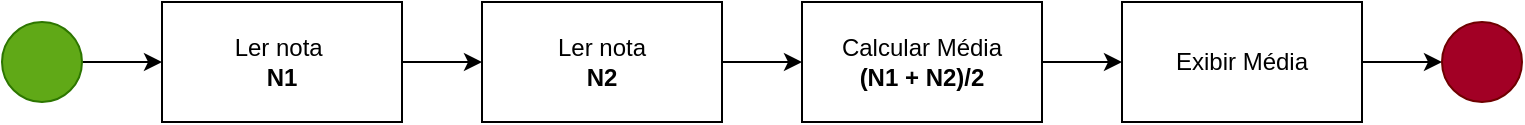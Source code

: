 <mxfile version="23.1.4" type="onedrive" pages="9">
  <diagram id="Q-bT8TChNpHgGC4tSt81" name="Exercício 1">
    <mxGraphModel grid="1" page="1" gridSize="10" guides="1" tooltips="1" connect="1" arrows="1" fold="1" pageScale="1" pageWidth="827" pageHeight="1169" math="0" shadow="0">
      <root>
        <mxCell id="0" />
        <mxCell id="1" parent="0" />
        <mxCell id="Ho6FGVgNcCHQKTegBToc-3" value="" style="edgeStyle=orthogonalEdgeStyle;orthogonalLoop=1;jettySize=auto;html=1;" edge="1" parent="1" source="Ho6FGVgNcCHQKTegBToc-1" target="Ho6FGVgNcCHQKTegBToc-2">
          <mxGeometry relative="1" as="geometry" />
        </mxCell>
        <mxCell id="Ho6FGVgNcCHQKTegBToc-1" value="" style="ellipse;whiteSpace=wrap;html=1;aspect=fixed;fillColor=#60a917;fontColor=#ffffff;strokeColor=#2D7600;" vertex="1" parent="1">
          <mxGeometry x="40" y="120" width="40" height="40" as="geometry" />
        </mxCell>
        <mxCell id="Ho6FGVgNcCHQKTegBToc-5" value="" style="edgeStyle=orthogonalEdgeStyle;orthogonalLoop=1;jettySize=auto;html=1;" edge="1" parent="1" source="Ho6FGVgNcCHQKTegBToc-2" target="Ho6FGVgNcCHQKTegBToc-4">
          <mxGeometry relative="1" as="geometry" />
        </mxCell>
        <mxCell id="Ho6FGVgNcCHQKTegBToc-2" value="Ler nota&amp;nbsp;&lt;br&gt;&lt;b&gt;N1&lt;/b&gt;" style="whiteSpace=wrap;html=1;" vertex="1" parent="1">
          <mxGeometry x="120" y="110" width="120" height="60" as="geometry" />
        </mxCell>
        <mxCell id="Ho6FGVgNcCHQKTegBToc-7" value="" style="edgeStyle=orthogonalEdgeStyle;orthogonalLoop=1;jettySize=auto;html=1;" edge="1" parent="1" source="Ho6FGVgNcCHQKTegBToc-4" target="Ho6FGVgNcCHQKTegBToc-6">
          <mxGeometry relative="1" as="geometry" />
        </mxCell>
        <mxCell id="Ho6FGVgNcCHQKTegBToc-4" value="Ler nota&lt;br&gt;&lt;b&gt;N2&lt;/b&gt;" style="whiteSpace=wrap;html=1;" vertex="1" parent="1">
          <mxGeometry x="280" y="110" width="120" height="60" as="geometry" />
        </mxCell>
        <mxCell id="Ho6FGVgNcCHQKTegBToc-9" value="" style="edgeStyle=orthogonalEdgeStyle;orthogonalLoop=1;jettySize=auto;html=1;" edge="1" parent="1" source="Ho6FGVgNcCHQKTegBToc-6" target="Ho6FGVgNcCHQKTegBToc-8">
          <mxGeometry relative="1" as="geometry" />
        </mxCell>
        <mxCell id="Ho6FGVgNcCHQKTegBToc-6" value="Calcular Média&lt;br&gt;&lt;b&gt;(N1 + N2)/2&lt;/b&gt;" style="whiteSpace=wrap;html=1;" vertex="1" parent="1">
          <mxGeometry x="440" y="110" width="120" height="60" as="geometry" />
        </mxCell>
        <mxCell id="Ho6FGVgNcCHQKTegBToc-13" style="edgeStyle=orthogonalEdgeStyle;orthogonalLoop=1;jettySize=auto;html=1;entryX=0;entryY=0.5;entryDx=0;entryDy=0;" edge="1" parent="1" source="Ho6FGVgNcCHQKTegBToc-8" target="Ho6FGVgNcCHQKTegBToc-12">
          <mxGeometry relative="1" as="geometry" />
        </mxCell>
        <mxCell id="Ho6FGVgNcCHQKTegBToc-8" value="Exibir Média" style="whiteSpace=wrap;html=1;" vertex="1" parent="1">
          <mxGeometry x="600" y="110" width="120" height="60" as="geometry" />
        </mxCell>
        <mxCell id="Ho6FGVgNcCHQKTegBToc-12" value="" style="ellipse;whiteSpace=wrap;html=1;aspect=fixed;fillColor=#a20025;fontColor=#ffffff;strokeColor=#6F0000;" vertex="1" parent="1">
          <mxGeometry x="760" y="120" width="40" height="40" as="geometry" />
        </mxCell>
      </root>
    </mxGraphModel>
  </diagram>
  <diagram id="-hEJRJ6LKcQigHJcLB84" name="Exercício 2">
    <mxGraphModel dx="868" dy="553" grid="1" gridSize="10" guides="1" tooltips="1" connect="1" arrows="1" fold="1" page="1" pageScale="1" pageWidth="827" pageHeight="1169" math="0" shadow="0">
      <root>
        <mxCell id="0" />
        <mxCell id="1" parent="0" />
        <mxCell id="iJX8QBM6DwoIN8XXAVNU-1" value="" style="edgeStyle=orthogonalEdgeStyle;orthogonalLoop=1;jettySize=auto;html=1;" parent="1" source="iJX8QBM6DwoIN8XXAVNU-2" target="iJX8QBM6DwoIN8XXAVNU-4" edge="1">
          <mxGeometry relative="1" as="geometry" />
        </mxCell>
        <mxCell id="iJX8QBM6DwoIN8XXAVNU-2" value="" style="ellipse;whiteSpace=wrap;html=1;aspect=fixed;fillColor=#60a917;fontColor=#ffffff;strokeColor=#2D7600;" parent="1" vertex="1">
          <mxGeometry x="40" y="120" width="40" height="40" as="geometry" />
        </mxCell>
        <mxCell id="iJX8QBM6DwoIN8XXAVNU-3" value="" style="edgeStyle=orthogonalEdgeStyle;orthogonalLoop=1;jettySize=auto;html=1;" parent="1" source="iJX8QBM6DwoIN8XXAVNU-4" target="iJX8QBM6DwoIN8XXAVNU-6" edge="1">
          <mxGeometry relative="1" as="geometry" />
        </mxCell>
        <mxCell id="iJX8QBM6DwoIN8XXAVNU-4" value="Ler nota&amp;nbsp;&lt;br&gt;&lt;b&gt;N1&lt;/b&gt;" style="whiteSpace=wrap;html=1;" parent="1" vertex="1">
          <mxGeometry x="120" y="110" width="120" height="60" as="geometry" />
        </mxCell>
        <mxCell id="iJX8QBM6DwoIN8XXAVNU-5" value="" style="edgeStyle=orthogonalEdgeStyle;orthogonalLoop=1;jettySize=auto;html=1;" parent="1" source="iJX8QBM6DwoIN8XXAVNU-6" target="iJX8QBM6DwoIN8XXAVNU-8" edge="1">
          <mxGeometry relative="1" as="geometry" />
        </mxCell>
        <mxCell id="iJX8QBM6DwoIN8XXAVNU-6" value="Ler nota&lt;br&gt;&lt;b&gt;N2&lt;/b&gt;" style="whiteSpace=wrap;html=1;" parent="1" vertex="1">
          <mxGeometry x="280" y="110" width="120" height="60" as="geometry" />
        </mxCell>
        <mxCell id="iJX8QBM6DwoIN8XXAVNU-13" value="" style="edgeStyle=orthogonalEdgeStyle;orthogonalLoop=1;jettySize=auto;html=1;" parent="1" source="iJX8QBM6DwoIN8XXAVNU-8" target="iJX8QBM6DwoIN8XXAVNU-12" edge="1">
          <mxGeometry relative="1" as="geometry" />
        </mxCell>
        <mxCell id="iJX8QBM6DwoIN8XXAVNU-8" value="Calcular Média&lt;br&gt;&lt;b&gt;(N1 + N2)/2&lt;/b&gt;" style="whiteSpace=wrap;html=1;" parent="1" vertex="1">
          <mxGeometry x="440" y="110" width="120" height="60" as="geometry" />
        </mxCell>
        <mxCell id="iJX8QBM6DwoIN8XXAVNU-11" value="" style="ellipse;whiteSpace=wrap;html=1;aspect=fixed;fillColor=#a20025;fontColor=#ffffff;strokeColor=#6F0000;" parent="1" vertex="1">
          <mxGeometry x="480" y="280" width="40" height="40" as="geometry" />
        </mxCell>
        <mxCell id="iJX8QBM6DwoIN8XXAVNU-15" value="" style="edgeStyle=orthogonalEdgeStyle;orthogonalLoop=1;jettySize=auto;html=1;" parent="1" source="iJX8QBM6DwoIN8XXAVNU-12" target="iJX8QBM6DwoIN8XXAVNU-14" edge="1">
          <mxGeometry relative="1" as="geometry" />
        </mxCell>
        <mxCell id="iJX8QBM6DwoIN8XXAVNU-17" value="" style="edgeStyle=orthogonalEdgeStyle;orthogonalLoop=1;jettySize=auto;html=1;" parent="1" source="iJX8QBM6DwoIN8XXAVNU-12" target="iJX8QBM6DwoIN8XXAVNU-16" edge="1">
          <mxGeometry relative="1" as="geometry" />
        </mxCell>
        <mxCell id="iJX8QBM6DwoIN8XXAVNU-12" value="" style="rhombus;whiteSpace=wrap;html=1;" parent="1" vertex="1">
          <mxGeometry x="475" y="200" width="50" height="50" as="geometry" />
        </mxCell>
        <mxCell id="iJX8QBM6DwoIN8XXAVNU-22" style="edgeStyle=orthogonalEdgeStyle;orthogonalLoop=1;jettySize=auto;html=1;entryX=1;entryY=0.5;entryDx=0;entryDy=0;exitX=0.5;exitY=1;exitDx=0;exitDy=0;" parent="1" source="iJX8QBM6DwoIN8XXAVNU-14" target="iJX8QBM6DwoIN8XXAVNU-11" edge="1">
          <mxGeometry relative="1" as="geometry" />
        </mxCell>
        <mxCell id="iJX8QBM6DwoIN8XXAVNU-14" value="Exibir &quot;#partiutentardenovo&quot;" style="whiteSpace=wrap;html=1;" parent="1" vertex="1">
          <mxGeometry x="570" y="195" width="120" height="60" as="geometry" />
        </mxCell>
        <mxCell id="iJX8QBM6DwoIN8XXAVNU-23" style="edgeStyle=orthogonalEdgeStyle;orthogonalLoop=1;jettySize=auto;html=1;entryX=0;entryY=0.5;entryDx=0;entryDy=0;exitX=0.5;exitY=1;exitDx=0;exitDy=0;" parent="1" source="iJX8QBM6DwoIN8XXAVNU-16" target="iJX8QBM6DwoIN8XXAVNU-11" edge="1">
          <mxGeometry relative="1" as="geometry" />
        </mxCell>
        <mxCell id="iJX8QBM6DwoIN8XXAVNU-16" value="Exibir&lt;br&gt;&amp;nbsp;&quot;#partiuestagio&quot;" style="whiteSpace=wrap;html=1;" parent="1" vertex="1">
          <mxGeometry x="300" y="195" width="120" height="60" as="geometry" />
        </mxCell>
        <mxCell id="iJX8QBM6DwoIN8XXAVNU-18" value="M&amp;gt;=5" style="text;html=1;align=center;verticalAlign=middle;resizable=0;points=[];autosize=1;strokeColor=none;fillColor=none;" parent="1" vertex="1">
          <mxGeometry x="425" y="210" width="50" height="20" as="geometry" />
        </mxCell>
        <mxCell id="iJX8QBM6DwoIN8XXAVNU-21" value="M&amp;lt;5" style="text;html=1;align=center;verticalAlign=middle;resizable=0;points=[];autosize=1;strokeColor=none;fillColor=none;" parent="1" vertex="1">
          <mxGeometry x="520" y="210" width="40" height="20" as="geometry" />
        </mxCell>
      </root>
    </mxGraphModel>
  </diagram>
  <diagram id="enkRexhP32QGDGi8Qi9u" name="Exercício 3">
    <mxGraphModel dx="868" dy="553" grid="1" gridSize="10" guides="1" tooltips="1" connect="1" arrows="1" fold="1" page="1" pageScale="1" pageWidth="827" pageHeight="1169" math="0" shadow="0">
      <root>
        <mxCell id="0" />
        <mxCell id="1" parent="0" />
        <mxCell id="eIaBgkuJXyHIkChpQoAj-1" value="" style="edgeStyle=orthogonalEdgeStyle;orthogonalLoop=1;jettySize=auto;html=1;" parent="1" source="eIaBgkuJXyHIkChpQoAj-2" target="eIaBgkuJXyHIkChpQoAj-4" edge="1">
          <mxGeometry relative="1" as="geometry" />
        </mxCell>
        <mxCell id="eIaBgkuJXyHIkChpQoAj-2" value="" style="ellipse;whiteSpace=wrap;html=1;aspect=fixed;fillColor=#60a917;fontColor=#ffffff;strokeColor=#2D7600;" parent="1" vertex="1">
          <mxGeometry x="40" y="90" width="40" height="40" as="geometry" />
        </mxCell>
        <mxCell id="eIaBgkuJXyHIkChpQoAj-3" value="" style="edgeStyle=orthogonalEdgeStyle;orthogonalLoop=1;jettySize=auto;html=1;" parent="1" source="eIaBgkuJXyHIkChpQoAj-4" target="eIaBgkuJXyHIkChpQoAj-6" edge="1">
          <mxGeometry relative="1" as="geometry" />
        </mxCell>
        <mxCell id="eIaBgkuJXyHIkChpQoAj-4" value="Ler Sexo&amp;nbsp;&lt;br&gt;&lt;b&gt;(S)&lt;/b&gt;" style="whiteSpace=wrap;html=1;" parent="1" vertex="1">
          <mxGeometry x="120" y="80" width="120" height="60" as="geometry" />
        </mxCell>
        <mxCell id="eIaBgkuJXyHIkChpQoAj-19" style="edgeStyle=orthogonalEdgeStyle;orthogonalLoop=1;jettySize=auto;html=1;entryX=0.5;entryY=0;entryDx=0;entryDy=0;" parent="1" source="eIaBgkuJXyHIkChpQoAj-6" target="eIaBgkuJXyHIkChpQoAj-12" edge="1">
          <mxGeometry relative="1" as="geometry" />
        </mxCell>
        <mxCell id="eIaBgkuJXyHIkChpQoAj-6" value="Ler Idade&lt;br&gt;&lt;b&gt;(I)&lt;/b&gt;" style="whiteSpace=wrap;html=1;" parent="1" vertex="1">
          <mxGeometry x="280" y="80" width="120" height="60" as="geometry" />
        </mxCell>
        <mxCell id="eIaBgkuJXyHIkChpQoAj-9" value="" style="ellipse;whiteSpace=wrap;html=1;aspect=fixed;fillColor=#a20025;fontColor=#ffffff;strokeColor=#6F0000;" parent="1" vertex="1">
          <mxGeometry x="475" y="340" width="40" height="40" as="geometry" />
        </mxCell>
        <mxCell id="eIaBgkuJXyHIkChpQoAj-10" value="" style="edgeStyle=orthogonalEdgeStyle;orthogonalLoop=1;jettySize=auto;html=1;" parent="1" source="eIaBgkuJXyHIkChpQoAj-12" target="eIaBgkuJXyHIkChpQoAj-14" edge="1">
          <mxGeometry relative="1" as="geometry" />
        </mxCell>
        <mxCell id="eIaBgkuJXyHIkChpQoAj-11" value="" style="edgeStyle=orthogonalEdgeStyle;orthogonalLoop=1;jettySize=auto;html=1;" parent="1" source="eIaBgkuJXyHIkChpQoAj-12" target="eIaBgkuJXyHIkChpQoAj-16" edge="1">
          <mxGeometry relative="1" as="geometry" />
        </mxCell>
        <mxCell id="eIaBgkuJXyHIkChpQoAj-23" style="edgeStyle=orthogonalEdgeStyle;orthogonalLoop=1;jettySize=auto;html=1;exitX=1;exitY=1;exitDx=0;exitDy=0;entryX=0;entryY=0.5;entryDx=0;entryDy=0;" parent="1" source="eIaBgkuJXyHIkChpQoAj-12" target="eIaBgkuJXyHIkChpQoAj-22" edge="1">
          <mxGeometry relative="1" as="geometry">
            <Array as="points">
              <mxPoint x="507" y="280" />
            </Array>
          </mxGeometry>
        </mxCell>
        <mxCell id="eIaBgkuJXyHIkChpQoAj-24" style="edgeStyle=orthogonalEdgeStyle;orthogonalLoop=1;jettySize=auto;html=1;exitX=0;exitY=1;exitDx=0;exitDy=0;entryX=1;entryY=0.5;entryDx=0;entryDy=0;" parent="1" source="eIaBgkuJXyHIkChpQoAj-12" target="eIaBgkuJXyHIkChpQoAj-21" edge="1">
          <mxGeometry relative="1" as="geometry">
            <Array as="points">
              <mxPoint x="483" y="240" />
              <mxPoint x="483" y="280" />
            </Array>
          </mxGeometry>
        </mxCell>
        <mxCell id="eIaBgkuJXyHIkChpQoAj-12" value="" style="rhombus;whiteSpace=wrap;html=1;" parent="1" vertex="1">
          <mxGeometry x="470" y="170" width="50" height="50" as="geometry" />
        </mxCell>
        <mxCell id="eIaBgkuJXyHIkChpQoAj-35" style="edgeStyle=orthogonalEdgeStyle;orthogonalLoop=1;jettySize=auto;html=1;entryX=1;entryY=0.5;entryDx=0;entryDy=0;exitX=1;exitY=0.5;exitDx=0;exitDy=0;" parent="1" source="eIaBgkuJXyHIkChpQoAj-14" target="eIaBgkuJXyHIkChpQoAj-9" edge="1">
          <mxGeometry relative="1" as="geometry" />
        </mxCell>
        <mxCell id="eIaBgkuJXyHIkChpQoAj-14" value="Exibir &quot;Você é homem maior de idade&quot;" style="whiteSpace=wrap;html=1;" parent="1" vertex="1">
          <mxGeometry x="570" y="165" width="120" height="60" as="geometry" />
        </mxCell>
        <mxCell id="eIaBgkuJXyHIkChpQoAj-34" style="edgeStyle=orthogonalEdgeStyle;orthogonalLoop=1;jettySize=auto;html=1;entryX=0.5;entryY=1;entryDx=0;entryDy=0;exitX=0;exitY=0.5;exitDx=0;exitDy=0;" parent="1" source="eIaBgkuJXyHIkChpQoAj-16" target="eIaBgkuJXyHIkChpQoAj-9" edge="1">
          <mxGeometry relative="1" as="geometry" />
        </mxCell>
        <mxCell id="eIaBgkuJXyHIkChpQoAj-16" value="Exibir&lt;br&gt;&amp;nbsp;&quot;Você é homem e menino&quot;" style="whiteSpace=wrap;html=1;" parent="1" vertex="1">
          <mxGeometry x="300" y="165" width="120" height="60" as="geometry" />
        </mxCell>
        <mxCell id="eIaBgkuJXyHIkChpQoAj-17" value="H+18" style="text;html=1;align=center;verticalAlign=middle;resizable=0;points=[];autosize=1;strokeColor=none;fillColor=none;" parent="1" vertex="1">
          <mxGeometry x="520" y="180" width="40" height="20" as="geometry" />
        </mxCell>
        <mxCell id="eIaBgkuJXyHIkChpQoAj-18" value="H-18&lt;span style=&quot;color: rgba(0, 0, 0, 0); font-family: monospace; font-size: 0px; text-align: start;&quot;&gt;%3CmxGraphModel%3E%3Croot%3E%3CmxCell%20id%3D%220%22%2F%3E%3CmxCell%20id%3D%221%22%20parent%3D%220%22%2F%3E%3CmxCell%20id%3D%222%22%20value%3D%22Exibir%20%26quot%3B%23partiutentardenovo%26quot%3B%22%20style%3D%22whiteSpace%3Dwrap%3Bhtml%3D1%3B%22%20vertex%3D%221%22%20parent%3D%221%22%3E%3CmxGeometry%20x%3D%22570%22%20y%3D%22195%22%20width%3D%22120%22%20height%3D%2260%22%20as%3D%22geometry%22%2F%3E%3C%2FmxCell%3E%3C%2Froot%3E%3C%2FmxGraphModel%3E&lt;/span&gt;" style="text;html=1;align=center;verticalAlign=middle;resizable=0;points=[];autosize=1;strokeColor=none;fillColor=none;" parent="1" vertex="1">
          <mxGeometry x="430" y="180" width="40" height="20" as="geometry" />
        </mxCell>
        <mxCell id="eIaBgkuJXyHIkChpQoAj-33" style="edgeStyle=orthogonalEdgeStyle;orthogonalLoop=1;jettySize=auto;html=1;entryX=0;entryY=0.5;entryDx=0;entryDy=0;exitX=0.5;exitY=1;exitDx=0;exitDy=0;" parent="1" source="eIaBgkuJXyHIkChpQoAj-21" target="eIaBgkuJXyHIkChpQoAj-9" edge="1">
          <mxGeometry relative="1" as="geometry" />
        </mxCell>
        <mxCell id="eIaBgkuJXyHIkChpQoAj-21" value="Exibir &quot;Você é mulher e menina&quot;" style="whiteSpace=wrap;html=1;" parent="1" vertex="1">
          <mxGeometry x="300" y="250" width="120" height="60" as="geometry" />
        </mxCell>
        <mxCell id="eIaBgkuJXyHIkChpQoAj-32" style="edgeStyle=orthogonalEdgeStyle;orthogonalLoop=1;jettySize=auto;html=1;entryX=0.5;entryY=0;entryDx=0;entryDy=0;exitX=0.5;exitY=1;exitDx=0;exitDy=0;" parent="1" source="eIaBgkuJXyHIkChpQoAj-22" target="eIaBgkuJXyHIkChpQoAj-9" edge="1">
          <mxGeometry relative="1" as="geometry">
            <Array as="points">
              <mxPoint x="630" y="320" />
              <mxPoint x="495" y="320" />
            </Array>
          </mxGeometry>
        </mxCell>
        <mxCell id="eIaBgkuJXyHIkChpQoAj-22" value="Exibir &quot;Você é mulher maior de idade&quot;" style="whiteSpace=wrap;html=1;" parent="1" vertex="1">
          <mxGeometry x="570" y="250" width="120" height="60" as="geometry" />
        </mxCell>
        <mxCell id="eIaBgkuJXyHIkChpQoAj-26" value="M-18" style="text;html=1;align=center;verticalAlign=middle;resizable=0;points=[];autosize=1;strokeColor=none;fillColor=none;" parent="1" vertex="1">
          <mxGeometry x="430" y="260" width="40" height="20" as="geometry" />
        </mxCell>
        <mxCell id="eIaBgkuJXyHIkChpQoAj-27" value="M+18" style="text;html=1;align=center;verticalAlign=middle;resizable=0;points=[];autosize=1;strokeColor=none;fillColor=none;" parent="1" vertex="1">
          <mxGeometry x="515" y="260" width="50" height="20" as="geometry" />
        </mxCell>
      </root>
    </mxGraphModel>
  </diagram>
  <diagram id="kn9SXAoB8ntuXFtYv_ky" name="Exercício 4">
    <mxGraphModel grid="1" page="1" gridSize="10" guides="1" tooltips="1" connect="1" arrows="1" fold="1" pageScale="1" pageWidth="827" pageHeight="1169" math="0" shadow="0">
      <root>
        <mxCell id="0" />
        <mxCell id="1" parent="0" />
        <mxCell id="_kB0dyLU15Z-BTVYnbD--1" value="" style="edgeStyle=orthogonalEdgeStyle;orthogonalLoop=1;jettySize=auto;html=1;" edge="1" parent="1" source="_kB0dyLU15Z-BTVYnbD--2" target="_kB0dyLU15Z-BTVYnbD--4">
          <mxGeometry relative="1" as="geometry" />
        </mxCell>
        <mxCell id="_kB0dyLU15Z-BTVYnbD--2" value="" style="ellipse;whiteSpace=wrap;html=1;aspect=fixed;fillColor=#60a917;fontColor=#ffffff;strokeColor=#2D7600;" vertex="1" parent="1">
          <mxGeometry x="40" y="120" width="40" height="40" as="geometry" />
        </mxCell>
        <mxCell id="Lix1QeulDAgW9tV1Itbb-3" value="" style="edgeStyle=orthogonalEdgeStyle;rounded=0;orthogonalLoop=1;jettySize=auto;html=1;" edge="1" parent="1" source="_kB0dyLU15Z-BTVYnbD--4" target="Lix1QeulDAgW9tV1Itbb-2">
          <mxGeometry relative="1" as="geometry" />
        </mxCell>
        <mxCell id="_kB0dyLU15Z-BTVYnbD--4" value="Ler estado&lt;br&gt;&lt;b&gt;(E)&lt;/b&gt;&amp;nbsp;" style="whiteSpace=wrap;html=1;" vertex="1" parent="1">
          <mxGeometry x="120" y="110" width="120" height="60" as="geometry" />
        </mxCell>
        <mxCell id="Lix1QeulDAgW9tV1Itbb-1" value="" style="ellipse;whiteSpace=wrap;html=1;aspect=fixed;fillColor=#a20025;fontColor=#ffffff;strokeColor=#6F0000;" vertex="1" parent="1">
          <mxGeometry x="350" y="330" width="40" height="40" as="geometry" />
        </mxCell>
        <mxCell id="Lix1QeulDAgW9tV1Itbb-5" value="" style="edgeStyle=orthogonalEdgeStyle;rounded=0;orthogonalLoop=1;jettySize=auto;html=1;" edge="1" parent="1" source="Lix1QeulDAgW9tV1Itbb-2" target="Lix1QeulDAgW9tV1Itbb-4">
          <mxGeometry relative="1" as="geometry" />
        </mxCell>
        <mxCell id="Lix1QeulDAgW9tV1Itbb-11" style="edgeStyle=orthogonalEdgeStyle;rounded=0;orthogonalLoop=1;jettySize=auto;html=1;exitX=0.5;exitY=1;exitDx=0;exitDy=0;entryX=0.5;entryY=1;entryDx=0;entryDy=0;" edge="1" parent="1" source="Lix1QeulDAgW9tV1Itbb-2" target="_kB0dyLU15Z-BTVYnbD--4">
          <mxGeometry relative="1" as="geometry" />
        </mxCell>
        <mxCell id="Lix1QeulDAgW9tV1Itbb-2" value="" style="rhombus;whiteSpace=wrap;html=1;" vertex="1" parent="1">
          <mxGeometry x="280" y="115" width="50" height="50" as="geometry" />
        </mxCell>
        <mxCell id="Lix1QeulDAgW9tV1Itbb-16" style="edgeStyle=orthogonalEdgeStyle;rounded=0;orthogonalLoop=1;jettySize=auto;html=1;entryX=0;entryY=0.5;entryDx=0;entryDy=0;" edge="1" parent="1" source="Lix1QeulDAgW9tV1Itbb-4" target="Lix1QeulDAgW9tV1Itbb-14">
          <mxGeometry relative="1" as="geometry" />
        </mxCell>
        <mxCell id="Lix1QeulDAgW9tV1Itbb-4" value="Ler quantidade de filhos&amp;nbsp;&lt;br&gt;&lt;b&gt;(F)&lt;/b&gt;" style="whiteSpace=wrap;html=1;" vertex="1" parent="1">
          <mxGeometry x="375" y="110" width="120" height="60" as="geometry" />
        </mxCell>
        <mxCell id="Lix1QeulDAgW9tV1Itbb-8" value="É Brasileiro?" style="text;html=1;align=center;verticalAlign=middle;resizable=0;points=[];autosize=1;strokeColor=none;fillColor=none;" vertex="1" parent="1">
          <mxGeometry x="265" y="90" width="80" height="20" as="geometry" />
        </mxCell>
        <mxCell id="Lix1QeulDAgW9tV1Itbb-9" value="Sim" style="text;html=1;align=center;verticalAlign=middle;resizable=0;points=[];autosize=1;strokeColor=none;fillColor=none;" vertex="1" parent="1">
          <mxGeometry x="330" y="120" width="40" height="20" as="geometry" />
        </mxCell>
        <mxCell id="Lix1QeulDAgW9tV1Itbb-10" value="Não" style="text;html=1;align=center;verticalAlign=middle;resizable=0;points=[];autosize=1;strokeColor=none;fillColor=none;" vertex="1" parent="1">
          <mxGeometry x="300" y="170" width="40" height="20" as="geometry" />
        </mxCell>
        <mxCell id="Lix1QeulDAgW9tV1Itbb-15" style="edgeStyle=orthogonalEdgeStyle;rounded=0;orthogonalLoop=1;jettySize=auto;html=1;entryX=0.5;entryY=1;entryDx=0;entryDy=0;exitX=0.5;exitY=1;exitDx=0;exitDy=0;" edge="1" parent="1" source="Lix1QeulDAgW9tV1Itbb-14" target="Lix1QeulDAgW9tV1Itbb-4">
          <mxGeometry relative="1" as="geometry" />
        </mxCell>
        <mxCell id="Lix1QeulDAgW9tV1Itbb-19" value="" style="edgeStyle=orthogonalEdgeStyle;rounded=0;orthogonalLoop=1;jettySize=auto;html=1;entryX=0;entryY=0.5;entryDx=0;entryDy=0;" edge="1" parent="1" source="Lix1QeulDAgW9tV1Itbb-14" target="kaR4owHKLZtpHQPQPxyE-1">
          <mxGeometry relative="1" as="geometry">
            <mxPoint x="635" y="140" as="targetPoint" />
          </mxGeometry>
        </mxCell>
        <mxCell id="Lix1QeulDAgW9tV1Itbb-14" value="" style="rhombus;whiteSpace=wrap;html=1;" vertex="1" parent="1">
          <mxGeometry x="540" y="115" width="50" height="50" as="geometry" />
        </mxCell>
        <mxCell id="Lix1QeulDAgW9tV1Itbb-20" value="Não" style="text;html=1;align=center;verticalAlign=middle;resizable=0;points=[];autosize=1;strokeColor=none;fillColor=none;" vertex="1" parent="1">
          <mxGeometry x="560" y="170" width="40" height="20" as="geometry" />
        </mxCell>
        <mxCell id="Lix1QeulDAgW9tV1Itbb-22" value="Sim" style="text;html=1;align=center;verticalAlign=middle;resizable=0;points=[];autosize=1;strokeColor=none;fillColor=none;" vertex="1" parent="1">
          <mxGeometry x="590" y="120" width="40" height="20" as="geometry" />
        </mxCell>
        <mxCell id="Lix1QeulDAgW9tV1Itbb-23" value="&amp;gt;=0 &lt;br&gt;OU &lt;br&gt;&amp;lt;=15" style="text;html=1;align=center;verticalAlign=middle;resizable=0;points=[];autosize=1;strokeColor=none;fillColor=none;" vertex="1" parent="1">
          <mxGeometry x="545" y="70" width="40" height="50" as="geometry" />
        </mxCell>
        <mxCell id="LkMLblOwiPj8GAeVhr0d-2" value="" style="edgeStyle=orthogonalEdgeStyle;rounded=0;orthogonalLoop=1;jettySize=auto;html=1;exitX=0;exitY=1;exitDx=0;exitDy=0;" edge="1" parent="1" source="kaR4owHKLZtpHQPQPxyE-1" target="LkMLblOwiPj8GAeVhr0d-1">
          <mxGeometry relative="1" as="geometry">
            <Array as="points">
              <mxPoint x="653" y="250" />
            </Array>
          </mxGeometry>
        </mxCell>
        <mxCell id="LkMLblOwiPj8GAeVhr0d-8" style="edgeStyle=orthogonalEdgeStyle;rounded=0;orthogonalLoop=1;jettySize=auto;html=1;entryX=1;entryY=0.5;entryDx=0;entryDy=0;exitX=0.5;exitY=0;exitDx=0;exitDy=0;" edge="1" parent="1" source="kaR4owHKLZtpHQPQPxyE-1" target="LkMLblOwiPj8GAeVhr0d-7">
          <mxGeometry relative="1" as="geometry">
            <Array as="points">
              <mxPoint x="665" y="110" />
              <mxPoint x="760" y="110" />
              <mxPoint x="760" y="460" />
            </Array>
          </mxGeometry>
        </mxCell>
        <mxCell id="LkMLblOwiPj8GAeVhr0d-16" style="edgeStyle=orthogonalEdgeStyle;rounded=0;orthogonalLoop=1;jettySize=auto;html=1;exitX=1;exitY=0.5;exitDx=0;exitDy=0;entryX=1;entryY=0.5;entryDx=0;entryDy=0;fontSize=11;startArrow=none;" edge="1" parent="1" target="LkMLblOwiPj8GAeVhr0d-5">
          <mxGeometry relative="1" as="geometry">
            <mxPoint x="730" y="170" as="sourcePoint" />
            <Array as="points">
              <mxPoint x="730" y="140" />
              <mxPoint x="730" y="390" />
            </Array>
          </mxGeometry>
        </mxCell>
        <mxCell id="cy_0nqXWQDW2VgowK8IW-4" style="edgeStyle=orthogonalEdgeStyle;rounded=0;orthogonalLoop=1;jettySize=auto;html=1;exitX=1;exitY=1;exitDx=0;exitDy=0;entryX=1;entryY=0.5;entryDx=0;entryDy=0;fontSize=11;" edge="1" parent="1" source="kaR4owHKLZtpHQPQPxyE-1" target="LkMLblOwiPj8GAeVhr0d-3">
          <mxGeometry relative="1" as="geometry">
            <Array as="points">
              <mxPoint x="677" y="227" />
              <mxPoint x="677" y="320" />
            </Array>
          </mxGeometry>
        </mxCell>
        <mxCell id="cy_0nqXWQDW2VgowK8IW-7" style="edgeStyle=orthogonalEdgeStyle;rounded=0;orthogonalLoop=1;jettySize=auto;html=1;exitX=0;exitY=0;exitDx=0;exitDy=0;entryX=1;entryY=0.5;entryDx=0;entryDy=0;fontSize=11;" edge="1" parent="1" source="kaR4owHKLZtpHQPQPxyE-1" target="cy_0nqXWQDW2VgowK8IW-6">
          <mxGeometry relative="1" as="geometry">
            <Array as="points">
              <mxPoint x="653" y="80" />
              <mxPoint x="800" y="80" />
              <mxPoint x="800" y="530" />
            </Array>
          </mxGeometry>
        </mxCell>
        <mxCell id="kaR4owHKLZtpHQPQPxyE-1" value="" style="rhombus;whiteSpace=wrap;html=1;" vertex="1" parent="1">
          <mxGeometry x="640" y="115" width="50" height="50" as="geometry" />
        </mxCell>
        <mxCell id="LkMLblOwiPj8GAeVhr0d-10" style="edgeStyle=orthogonalEdgeStyle;rounded=0;orthogonalLoop=1;jettySize=auto;html=1;" edge="1" parent="1" source="LkMLblOwiPj8GAeVhr0d-1" target="Lix1QeulDAgW9tV1Itbb-1">
          <mxGeometry relative="1" as="geometry">
            <Array as="points">
              <mxPoint x="330" y="250" />
              <mxPoint x="330" y="350" />
            </Array>
          </mxGeometry>
        </mxCell>
        <mxCell id="LkMLblOwiPj8GAeVhr0d-1" value="Exibir&lt;br&gt;&amp;nbsp;&quot;tv&quot; &quot;internet&quot; &quot;videogame&quot;" style="whiteSpace=wrap;html=1;" vertex="1" parent="1">
          <mxGeometry x="505" y="220" width="120" height="60" as="geometry" />
        </mxCell>
        <mxCell id="LkMLblOwiPj8GAeVhr0d-13" style="edgeStyle=orthogonalEdgeStyle;rounded=0;orthogonalLoop=1;jettySize=auto;html=1;entryX=0.5;entryY=0;entryDx=0;entryDy=0;" edge="1" parent="1" source="LkMLblOwiPj8GAeVhr0d-3" target="Lix1QeulDAgW9tV1Itbb-1">
          <mxGeometry relative="1" as="geometry">
            <Array as="points">
              <mxPoint x="370" y="320" />
            </Array>
          </mxGeometry>
        </mxCell>
        <mxCell id="LkMLblOwiPj8GAeVhr0d-3" value="&lt;font style=&quot;font-size: 11px;&quot;&gt;Exibir &quot;#nãotemvideogame&quot;&amp;nbsp;&lt;br&gt;&lt;/font&gt;" style="whiteSpace=wrap;html=1;" vertex="1" parent="1">
          <mxGeometry x="505" y="290" width="120" height="60" as="geometry" />
        </mxCell>
        <mxCell id="LkMLblOwiPj8GAeVhr0d-14" style="edgeStyle=orthogonalEdgeStyle;rounded=0;orthogonalLoop=1;jettySize=auto;html=1;entryX=1;entryY=0.5;entryDx=0;entryDy=0;" edge="1" parent="1" source="LkMLblOwiPj8GAeVhr0d-5" target="Lix1QeulDAgW9tV1Itbb-1">
          <mxGeometry relative="1" as="geometry" />
        </mxCell>
        <mxCell id="LkMLblOwiPj8GAeVhr0d-5" value="Exibir &lt;br&gt;&quot;#nãotemtv&quot;&lt;span style=&quot;color: rgb(3, 27, 78); font-family: &amp;quot;Exo 2&amp;quot;, Barlow; font-size: 14px; text-align: left; background-color: rgb(255, 255, 255);&quot;&gt;&amp;nbsp;&lt;/span&gt;" style="whiteSpace=wrap;html=1;" vertex="1" parent="1">
          <mxGeometry x="505" y="360" width="120" height="60" as="geometry" />
        </mxCell>
        <mxCell id="LkMLblOwiPj8GAeVhr0d-11" style="edgeStyle=orthogonalEdgeStyle;rounded=0;orthogonalLoop=1;jettySize=auto;html=1;entryX=0.5;entryY=1;entryDx=0;entryDy=0;" edge="1" parent="1" source="LkMLblOwiPj8GAeVhr0d-7" target="Lix1QeulDAgW9tV1Itbb-1">
          <mxGeometry relative="1" as="geometry" />
        </mxCell>
        <mxCell id="LkMLblOwiPj8GAeVhr0d-7" value="&lt;font style=&quot;font-size: 11px;&quot;&gt;Exibir &lt;br&gt;&quot;#nãotemtv&quot; &quot;#nãoteminternet&quot; &quot;#nãotemvideogame&quot;&quot;&lt;br&gt;&lt;/font&gt;" style="whiteSpace=wrap;html=1;" vertex="1" parent="1">
          <mxGeometry x="505" y="430" width="120" height="60" as="geometry" />
        </mxCell>
        <mxCell id="LkMLblOwiPj8GAeVhr0d-15" value="&lt;b&gt;(F)&lt;/b&gt;&amp;nbsp;= 3" style="text;html=1;align=center;verticalAlign=middle;resizable=0;points=[];autosize=1;strokeColor=none;fillColor=none;" vertex="1" parent="1">
          <mxGeometry x="690" y="90" width="50" height="20" as="geometry" />
        </mxCell>
        <mxCell id="LkMLblOwiPj8GAeVhr0d-17" value="&lt;b&gt;(F)&lt;/b&gt; = 2" style="text;html=1;align=center;verticalAlign=middle;resizable=0;points=[];autosize=1;strokeColor=none;fillColor=none;fontSize=11;" vertex="1" parent="1">
          <mxGeometry x="690" y="120" width="50" height="20" as="geometry" />
        </mxCell>
        <mxCell id="cy_0nqXWQDW2VgowK8IW-2" value="&lt;b&gt;(F)&lt;/b&gt;&amp;nbsp;= 0" style="text;html=1;align=center;verticalAlign=middle;resizable=0;points=[];autosize=1;strokeColor=none;fillColor=none;fontSize=11;" vertex="1" parent="1">
          <mxGeometry x="610" y="165" width="50" height="20" as="geometry" />
        </mxCell>
        <mxCell id="cy_0nqXWQDW2VgowK8IW-3" value="" style="edgeStyle=orthogonalEdgeStyle;rounded=0;orthogonalLoop=1;jettySize=auto;html=1;exitX=1;exitY=0.5;exitDx=0;exitDy=0;entryX=1;entryY=0.5;entryDx=0;entryDy=0;fontSize=11;endArrow=none;" edge="1" parent="1" source="kaR4owHKLZtpHQPQPxyE-1">
          <mxGeometry relative="1" as="geometry">
            <mxPoint x="690" y="140" as="sourcePoint" />
            <mxPoint x="730" y="170" as="targetPoint" />
            <Array as="points" />
          </mxGeometry>
        </mxCell>
        <mxCell id="cy_0nqXWQDW2VgowK8IW-5" value="&lt;b&gt;(F)&lt;/b&gt; = 1" style="text;html=1;align=center;verticalAlign=middle;resizable=0;points=[];autosize=1;strokeColor=none;fillColor=none;fontSize=11;" vertex="1" parent="1">
          <mxGeometry x="670" y="160" width="50" height="20" as="geometry" />
        </mxCell>
        <mxCell id="cy_0nqXWQDW2VgowK8IW-9" style="edgeStyle=orthogonalEdgeStyle;rounded=0;orthogonalLoop=1;jettySize=auto;html=1;entryX=0;entryY=1;entryDx=0;entryDy=0;fontSize=11;" edge="1" parent="1" source="cy_0nqXWQDW2VgowK8IW-6" target="Lix1QeulDAgW9tV1Itbb-1">
          <mxGeometry relative="1" as="geometry" />
        </mxCell>
        <mxCell id="cy_0nqXWQDW2VgowK8IW-6" value="&lt;font style=&quot;font-size: 11px;&quot;&gt;Exibir &lt;br&gt;&quot;cresceiemultiplicaivos&quot;&lt;br&gt;&lt;/font&gt;" style="whiteSpace=wrap;html=1;" vertex="1" parent="1">
          <mxGeometry x="505" y="500" width="120" height="60" as="geometry" />
        </mxCell>
        <mxCell id="cy_0nqXWQDW2VgowK8IW-8" value="&lt;b&gt;(F)&lt;/b&gt;&amp;nbsp;&amp;gt; 3" style="text;html=1;align=center;verticalAlign=middle;resizable=0;points=[];autosize=1;strokeColor=none;fillColor=none;" vertex="1" parent="1">
          <mxGeometry x="680" y="60" width="50" height="20" as="geometry" />
        </mxCell>
      </root>
    </mxGraphModel>
  </diagram>
  <diagram id="c5-FcGnO6ziNT_9qxHH8" name="Exercício 5">
    <mxGraphModel grid="1" page="1" gridSize="10" guides="1" tooltips="1" connect="1" arrows="1" fold="1" pageScale="1" pageWidth="827" pageHeight="1169" math="0" shadow="0">
      <root>
        <mxCell id="0" />
        <mxCell id="1" parent="0" />
        <mxCell id="8ech3Ik09_NT7OqW2naR-2" style="edgeStyle=orthogonalEdgeStyle;rounded=0;orthogonalLoop=1;jettySize=auto;html=1;entryX=0;entryY=0.5;entryDx=0;entryDy=0;" edge="1" parent="1" source="q4GAhcD5zqn2NPtM-VxB-1" target="8ech3Ik09_NT7OqW2naR-1">
          <mxGeometry relative="1" as="geometry" />
        </mxCell>
        <mxCell id="q4GAhcD5zqn2NPtM-VxB-1" value="" style="ellipse;whiteSpace=wrap;html=1;aspect=fixed;fillColor=#60a917;fontColor=#ffffff;strokeColor=#2D7600;" vertex="1" parent="1">
          <mxGeometry x="40" y="160" width="40" height="40" as="geometry" />
        </mxCell>
        <mxCell id="8ech3Ik09_NT7OqW2naR-8" value="" style="edgeStyle=orthogonalEdgeStyle;rounded=0;orthogonalLoop=1;jettySize=auto;html=1;exitX=0.5;exitY=0;exitDx=0;exitDy=0;" edge="1" parent="1" source="lnLUqaGA5NRBqi8zFXXo-1" target="8ech3Ik09_NT7OqW2naR-7">
          <mxGeometry relative="1" as="geometry" />
        </mxCell>
        <mxCell id="8ech3Ik09_NT7OqW2naR-10" value="" style="edgeStyle=orthogonalEdgeStyle;rounded=0;orthogonalLoop=1;jettySize=auto;html=1;" edge="1" parent="1" source="lnLUqaGA5NRBqi8zFXXo-1" target="8ech3Ik09_NT7OqW2naR-9">
          <mxGeometry relative="1" as="geometry" />
        </mxCell>
        <mxCell id="8ech3Ik09_NT7OqW2naR-12" value="" style="edgeStyle=orthogonalEdgeStyle;rounded=0;orthogonalLoop=1;jettySize=auto;html=1;exitX=0.5;exitY=1;exitDx=0;exitDy=0;entryX=0;entryY=0.55;entryDx=0;entryDy=0;entryPerimeter=0;" edge="1" parent="1" source="lnLUqaGA5NRBqi8zFXXo-1" target="8ech3Ik09_NT7OqW2naR-11">
          <mxGeometry relative="1" as="geometry" />
        </mxCell>
        <mxCell id="8ech3Ik09_NT7OqW2naR-19" style="edgeStyle=orthogonalEdgeStyle;rounded=0;orthogonalLoop=1;jettySize=auto;html=1;exitX=0;exitY=1;exitDx=0;exitDy=0;entryX=0.5;entryY=0;entryDx=0;entryDy=0;" edge="1" parent="1" source="lnLUqaGA5NRBqi8zFXXo-1" target="8ech3Ik09_NT7OqW2naR-17">
          <mxGeometry relative="1" as="geometry">
            <Array as="points">
              <mxPoint x="290" y="193" />
            </Array>
          </mxGeometry>
        </mxCell>
        <mxCell id="lnLUqaGA5NRBqi8zFXXo-1" value="" style="rhombus;whiteSpace=wrap;html=1;" vertex="1" parent="1">
          <mxGeometry x="280" y="155" width="50" height="50" as="geometry" />
        </mxCell>
        <mxCell id="5ajSmlkp_GGBERI2dM2W-1" value="" style="ellipse;whiteSpace=wrap;html=1;aspect=fixed;fillColor=#a20025;fontColor=#ffffff;strokeColor=#6F0000;" vertex="1" parent="1">
          <mxGeometry x="630" y="160" width="40" height="40" as="geometry" />
        </mxCell>
        <mxCell id="8ech3Ik09_NT7OqW2naR-3" style="edgeStyle=orthogonalEdgeStyle;rounded=0;orthogonalLoop=1;jettySize=auto;html=1;entryX=0;entryY=0.5;entryDx=0;entryDy=0;" edge="1" parent="1" source="8ech3Ik09_NT7OqW2naR-1" target="lnLUqaGA5NRBqi8zFXXo-1">
          <mxGeometry relative="1" as="geometry" />
        </mxCell>
        <mxCell id="8ech3Ik09_NT7OqW2naR-1" value="Ler horas dormidas por noite &lt;br&gt;(H)" style="whiteSpace=wrap;html=1;" vertex="1" parent="1">
          <mxGeometry x="120" y="150" width="120" height="60" as="geometry" />
        </mxCell>
        <mxCell id="8ech3Ik09_NT7OqW2naR-21" style="edgeStyle=orthogonalEdgeStyle;rounded=0;orthogonalLoop=1;jettySize=auto;html=1;entryX=0.5;entryY=0;entryDx=0;entryDy=0;" edge="1" parent="1" source="8ech3Ik09_NT7OqW2naR-7" target="5ajSmlkp_GGBERI2dM2W-1">
          <mxGeometry relative="1" as="geometry" />
        </mxCell>
        <mxCell id="8ech3Ik09_NT7OqW2naR-7" value="Exibir &quot;#zumbi&quot;" style="whiteSpace=wrap;html=1;" vertex="1" parent="1">
          <mxGeometry x="245" y="40" width="120" height="60" as="geometry" />
        </mxCell>
        <mxCell id="8ech3Ik09_NT7OqW2naR-22" style="edgeStyle=orthogonalEdgeStyle;rounded=0;orthogonalLoop=1;jettySize=auto;html=1;entryX=0;entryY=0.5;entryDx=0;entryDy=0;" edge="1" parent="1" source="8ech3Ik09_NT7OqW2naR-9" target="5ajSmlkp_GGBERI2dM2W-1">
          <mxGeometry relative="1" as="geometry" />
        </mxCell>
        <mxCell id="8ech3Ik09_NT7OqW2naR-9" value="Exibir &lt;br&gt;&quot;Pouca concentração&quot;" style="whiteSpace=wrap;html=1;" vertex="1" parent="1">
          <mxGeometry x="390" y="150" width="120" height="60" as="geometry" />
        </mxCell>
        <mxCell id="8ech3Ik09_NT7OqW2naR-23" style="edgeStyle=orthogonalEdgeStyle;rounded=0;orthogonalLoop=1;jettySize=auto;html=1;entryX=0.5;entryY=1;entryDx=0;entryDy=0;" edge="1" parent="1" source="8ech3Ik09_NT7OqW2naR-11" target="5ajSmlkp_GGBERI2dM2W-1">
          <mxGeometry relative="1" as="geometry" />
        </mxCell>
        <mxCell id="8ech3Ik09_NT7OqW2naR-11" value="Exibir &lt;br&gt;&quot;Boa concentração&quot;" style="whiteSpace=wrap;html=1;" vertex="1" parent="1">
          <mxGeometry x="375" y="240" width="120" height="60" as="geometry" />
        </mxCell>
        <mxCell id="8ech3Ik09_NT7OqW2naR-14" value="(H)&amp;gt;=0 e &lt;br&gt;&amp;lt;=4" style="text;html=1;align=center;verticalAlign=middle;resizable=0;points=[];autosize=1;strokeColor=none;fillColor=none;" vertex="1" parent="1">
          <mxGeometry x="295" y="115" width="70" height="40" as="geometry" />
        </mxCell>
        <mxCell id="8ech3Ik09_NT7OqW2naR-15" value="(H) &amp;gt;4 e &lt;br&gt;&amp;lt;7" style="text;html=1;align=center;verticalAlign=middle;resizable=0;points=[];autosize=1;strokeColor=none;fillColor=none;" vertex="1" parent="1">
          <mxGeometry x="320" y="180" width="70" height="40" as="geometry" />
        </mxCell>
        <mxCell id="8ech3Ik09_NT7OqW2naR-16" value="(H) &amp;gt;=7 e &lt;br&gt;&amp;lt;=9" style="text;html=1;align=center;verticalAlign=middle;resizable=0;points=[];autosize=1;strokeColor=none;fillColor=none;" vertex="1" parent="1">
          <mxGeometry x="300" y="230" width="70" height="40" as="geometry" />
        </mxCell>
        <mxCell id="8ech3Ik09_NT7OqW2naR-24" style="edgeStyle=orthogonalEdgeStyle;rounded=0;orthogonalLoop=1;jettySize=auto;html=1;entryX=1;entryY=0.5;entryDx=0;entryDy=0;" edge="1" parent="1" source="8ech3Ik09_NT7OqW2naR-17" target="5ajSmlkp_GGBERI2dM2W-1">
          <mxGeometry relative="1" as="geometry" />
        </mxCell>
        <mxCell id="8ech3Ik09_NT7OqW2naR-17" value="Exibir &lt;br&gt;&quot;Boa concentração&quot;" style="whiteSpace=wrap;html=1;" vertex="1" parent="1">
          <mxGeometry x="230" y="330" width="120" height="60" as="geometry" />
        </mxCell>
        <mxCell id="8ech3Ik09_NT7OqW2naR-20" value="(H) &amp;gt;9" style="text;html=1;align=center;verticalAlign=middle;resizable=0;points=[];autosize=1;strokeColor=none;fillColor=none;" vertex="1" parent="1">
          <mxGeometry x="280" y="290" width="60" height="30" as="geometry" />
        </mxCell>
      </root>
    </mxGraphModel>
  </diagram>
  <diagram id="H7-pkYNcA2HF_eWaMPHE" name="Exercício 6">
    <mxGraphModel grid="1" page="1" gridSize="10" guides="1" tooltips="1" connect="1" arrows="1" fold="1" pageScale="1" pageWidth="827" pageHeight="1169" math="0" shadow="0">
      <root>
        <mxCell id="0" />
        <mxCell id="1" parent="0" />
        <mxCell id="B1fISHnvil30NDUkJz4Y-1" style="edgeStyle=orthogonalEdgeStyle;rounded=0;orthogonalLoop=1;jettySize=auto;html=1;entryX=0;entryY=0.5;entryDx=0;entryDy=0;" edge="1" parent="1" source="B1fISHnvil30NDUkJz4Y-2" target="B1fISHnvil30NDUkJz4Y-5">
          <mxGeometry relative="1" as="geometry" />
        </mxCell>
        <mxCell id="B1fISHnvil30NDUkJz4Y-2" value="" style="ellipse;whiteSpace=wrap;html=1;aspect=fixed;fillColor=#60a917;fontColor=#ffffff;strokeColor=#2D7600;" vertex="1" parent="1">
          <mxGeometry x="80" y="80" width="40" height="40" as="geometry" />
        </mxCell>
        <mxCell id="NOaPDgKs07Ka6VQPGWvK-8" value="" style="edgeStyle=orthogonalEdgeStyle;rounded=0;orthogonalLoop=1;jettySize=auto;html=1;" edge="1" parent="1" source="B1fISHnvil30NDUkJz4Y-3" target="NOaPDgKs07Ka6VQPGWvK-7">
          <mxGeometry relative="1" as="geometry" />
        </mxCell>
        <mxCell id="NOaPDgKs07Ka6VQPGWvK-10" value="" style="edgeStyle=orthogonalEdgeStyle;rounded=0;orthogonalLoop=1;jettySize=auto;html=1;" edge="1" parent="1" source="B1fISHnvil30NDUkJz4Y-3" target="NOaPDgKs07Ka6VQPGWvK-9">
          <mxGeometry relative="1" as="geometry" />
        </mxCell>
        <mxCell id="NOaPDgKs07Ka6VQPGWvK-12" value="" style="edgeStyle=orthogonalEdgeStyle;rounded=0;orthogonalLoop=1;jettySize=auto;html=1;" edge="1" parent="1" source="B1fISHnvil30NDUkJz4Y-3" target="NOaPDgKs07Ka6VQPGWvK-11">
          <mxGeometry relative="1" as="geometry" />
        </mxCell>
        <mxCell id="B1fISHnvil30NDUkJz4Y-3" value="" style="rhombus;whiteSpace=wrap;html=1;" vertex="1" parent="1">
          <mxGeometry x="515" y="170" width="50" height="50" as="geometry" />
        </mxCell>
        <mxCell id="NOaPDgKs07Ka6VQPGWvK-3" value="" style="edgeStyle=orthogonalEdgeStyle;rounded=0;orthogonalLoop=1;jettySize=auto;html=1;" edge="1" parent="1" source="B1fISHnvil30NDUkJz4Y-5" target="NOaPDgKs07Ka6VQPGWvK-2">
          <mxGeometry relative="1" as="geometry" />
        </mxCell>
        <mxCell id="B1fISHnvil30NDUkJz4Y-5" value="Ler frende do terreno (F)" style="whiteSpace=wrap;html=1;" vertex="1" parent="1">
          <mxGeometry x="160" y="70" width="120" height="60" as="geometry" />
        </mxCell>
        <mxCell id="NOaPDgKs07Ka6VQPGWvK-1" value="" style="ellipse;whiteSpace=wrap;html=1;aspect=fixed;fillColor=#a20025;fontColor=#ffffff;strokeColor=#6F0000;" vertex="1" parent="1">
          <mxGeometry x="520" y="400" width="40" height="40" as="geometry" />
        </mxCell>
        <mxCell id="NOaPDgKs07Ka6VQPGWvK-5" value="" style="edgeStyle=orthogonalEdgeStyle;rounded=0;orthogonalLoop=1;jettySize=auto;html=1;" edge="1" parent="1" source="NOaPDgKs07Ka6VQPGWvK-2" target="NOaPDgKs07Ka6VQPGWvK-4">
          <mxGeometry relative="1" as="geometry" />
        </mxCell>
        <mxCell id="NOaPDgKs07Ka6VQPGWvK-2" value="Ler lateral do terreno&lt;br&gt;(L)" style="whiteSpace=wrap;html=1;" vertex="1" parent="1">
          <mxGeometry x="320" y="70" width="120" height="60" as="geometry" />
        </mxCell>
        <mxCell id="NOaPDgKs07Ka6VQPGWvK-6" style="edgeStyle=orthogonalEdgeStyle;rounded=0;orthogonalLoop=1;jettySize=auto;html=1;entryX=0.5;entryY=0;entryDx=0;entryDy=0;" edge="1" parent="1" source="NOaPDgKs07Ka6VQPGWvK-4" target="B1fISHnvil30NDUkJz4Y-3">
          <mxGeometry relative="1" as="geometry" />
        </mxCell>
        <mxCell id="NOaPDgKs07Ka6VQPGWvK-4" value="Calcular área(A) do terreno &lt;br&gt;&quot;(F * L)&quot;&amp;nbsp;" style="whiteSpace=wrap;html=1;" vertex="1" parent="1">
          <mxGeometry x="480" y="70" width="120" height="60" as="geometry" />
        </mxCell>
        <mxCell id="NOaPDgKs07Ka6VQPGWvK-15" style="edgeStyle=orthogonalEdgeStyle;rounded=0;orthogonalLoop=1;jettySize=auto;html=1;exitX=0.5;exitY=1;exitDx=0;exitDy=0;entryX=0;entryY=0.5;entryDx=0;entryDy=0;" edge="1" parent="1" source="NOaPDgKs07Ka6VQPGWvK-7" target="NOaPDgKs07Ka6VQPGWvK-1">
          <mxGeometry relative="1" as="geometry" />
        </mxCell>
        <mxCell id="NOaPDgKs07Ka6VQPGWvK-7" value="Exibir &quot;#terrenopequeno&quot;" style="whiteSpace=wrap;html=1;" vertex="1" parent="1">
          <mxGeometry x="340" y="165" width="120" height="60" as="geometry" />
        </mxCell>
        <mxCell id="NOaPDgKs07Ka6VQPGWvK-14" style="edgeStyle=orthogonalEdgeStyle;rounded=0;orthogonalLoop=1;jettySize=auto;html=1;exitX=0.5;exitY=1;exitDx=0;exitDy=0;entryX=1;entryY=0.5;entryDx=0;entryDy=0;" edge="1" parent="1" source="NOaPDgKs07Ka6VQPGWvK-9" target="NOaPDgKs07Ka6VQPGWvK-1">
          <mxGeometry relative="1" as="geometry" />
        </mxCell>
        <mxCell id="NOaPDgKs07Ka6VQPGWvK-9" value="Exibir &quot;#terrenogrande&quot;" style="whiteSpace=wrap;html=1;" vertex="1" parent="1">
          <mxGeometry x="620" y="165" width="120" height="60" as="geometry" />
        </mxCell>
        <mxCell id="NOaPDgKs07Ka6VQPGWvK-13" style="edgeStyle=orthogonalEdgeStyle;rounded=0;orthogonalLoop=1;jettySize=auto;html=1;exitX=0.5;exitY=1;exitDx=0;exitDy=0;entryX=0.5;entryY=0;entryDx=0;entryDy=0;" edge="1" parent="1" source="NOaPDgKs07Ka6VQPGWvK-11" target="NOaPDgKs07Ka6VQPGWvK-1">
          <mxGeometry relative="1" as="geometry" />
        </mxCell>
        <mxCell id="NOaPDgKs07Ka6VQPGWvK-11" value="Exibir &quot;#terrenomedio&quot;" style="whiteSpace=wrap;html=1;" vertex="1" parent="1">
          <mxGeometry x="480" y="295" width="120" height="60" as="geometry" />
        </mxCell>
        <mxCell id="NOaPDgKs07Ka6VQPGWvK-16" value="(A) &amp;lt; 100" style="text;html=1;align=center;verticalAlign=middle;resizable=0;points=[];autosize=1;strokeColor=none;fillColor=none;" vertex="1" parent="1">
          <mxGeometry x="454" y="165" width="70" height="30" as="geometry" />
        </mxCell>
        <mxCell id="NOaPDgKs07Ka6VQPGWvK-17" value="(A) &amp;gt; 250" style="text;html=1;align=center;verticalAlign=middle;resizable=0;points=[];autosize=1;strokeColor=none;fillColor=none;" vertex="1" parent="1">
          <mxGeometry x="555" y="168" width="70" height="30" as="geometry" />
        </mxCell>
        <mxCell id="NOaPDgKs07Ka6VQPGWvK-18" value="(A) &amp;gt; 100&lt;br&gt;e &amp;lt;250" style="text;html=1;align=center;verticalAlign=middle;resizable=0;points=[];autosize=1;strokeColor=none;fillColor=none;" vertex="1" parent="1">
          <mxGeometry x="530" y="255" width="70" height="40" as="geometry" />
        </mxCell>
      </root>
    </mxGraphModel>
  </diagram>
  <diagram id="M3GhYFehj5aXrnK0RV9p" name="Exercício 7">
    <mxGraphModel dx="723" dy="461" grid="1" gridSize="10" guides="1" tooltips="1" connect="1" arrows="1" fold="1" page="1" pageScale="1" pageWidth="827" pageHeight="1169" math="0" shadow="0">
      <root>
        <mxCell id="0" />
        <mxCell id="1" parent="0" />
        <mxCell id="Ly8GGoFY3QyWDgnzIdwZ-2" style="edgeStyle=orthogonalEdgeStyle;rounded=0;orthogonalLoop=1;jettySize=auto;html=1;entryX=0;entryY=0.5;entryDx=0;entryDy=0;" edge="1" parent="1" source="rPGfUex__yEWckt5U1jt-1" target="Ly8GGoFY3QyWDgnzIdwZ-1">
          <mxGeometry relative="1" as="geometry" />
        </mxCell>
        <mxCell id="rPGfUex__yEWckt5U1jt-1" value="" style="ellipse;whiteSpace=wrap;html=1;aspect=fixed;fillColor=#60a917;fontColor=#ffffff;strokeColor=#2D7600;" vertex="1" parent="1">
          <mxGeometry x="40" y="80" width="40" height="40" as="geometry" />
        </mxCell>
        <mxCell id="zbRzVoeZFiXMat2hXgHO-1" value="" style="ellipse;whiteSpace=wrap;html=1;aspect=fixed;fillColor=#a20025;fontColor=#ffffff;strokeColor=#6F0000;" vertex="1" parent="1">
          <mxGeometry x="560" y="450" width="40" height="40" as="geometry" />
        </mxCell>
        <mxCell id="Ly8GGoFY3QyWDgnzIdwZ-4" value="" style="edgeStyle=orthogonalEdgeStyle;rounded=0;orthogonalLoop=1;jettySize=auto;html=1;" edge="1" parent="1" source="Ly8GGoFY3QyWDgnzIdwZ-1" target="Ly8GGoFY3QyWDgnzIdwZ-3">
          <mxGeometry relative="1" as="geometry" />
        </mxCell>
        <mxCell id="Ly8GGoFY3QyWDgnzIdwZ-1" value="Ler salário de estagiário&amp;nbsp;&lt;br&gt;&lt;b&gt;(S)&lt;/b&gt;" style="whiteSpace=wrap;html=1;" vertex="1" parent="1">
          <mxGeometry x="120" y="70" width="120" height="60" as="geometry" />
        </mxCell>
        <mxCell id="Ly8GGoFY3QyWDgnzIdwZ-6" value="" style="edgeStyle=orthogonalEdgeStyle;rounded=0;orthogonalLoop=1;jettySize=auto;html=1;" edge="1" parent="1" source="Ly8GGoFY3QyWDgnzIdwZ-3" target="Ly8GGoFY3QyWDgnzIdwZ-5">
          <mxGeometry relative="1" as="geometry" />
        </mxCell>
        <mxCell id="Ly8GGoFY3QyWDgnzIdwZ-3" value="Ler valor da Faculdade&lt;br&gt;&lt;b&gt;(F)&lt;/b&gt;" style="whiteSpace=wrap;html=1;" vertex="1" parent="1">
          <mxGeometry x="320" y="70" width="120" height="60" as="geometry" />
        </mxCell>
        <mxCell id="Ly8GGoFY3QyWDgnzIdwZ-8" value="" style="edgeStyle=orthogonalEdgeStyle;rounded=0;orthogonalLoop=1;jettySize=auto;html=1;" edge="1" parent="1" source="Ly8GGoFY3QyWDgnzIdwZ-5" target="Ly8GGoFY3QyWDgnzIdwZ-7">
          <mxGeometry relative="1" as="geometry" />
        </mxCell>
        <mxCell id="Ly8GGoFY3QyWDgnzIdwZ-5" value="Calcular média&amp;nbsp;&lt;br&gt;&lt;b&gt;(S - F) /30&lt;/b&gt;" style="whiteSpace=wrap;html=1;" vertex="1" parent="1">
          <mxGeometry x="520" y="70" width="120" height="60" as="geometry" />
        </mxCell>
        <mxCell id="Ly8GGoFY3QyWDgnzIdwZ-10" value="" style="edgeStyle=orthogonalEdgeStyle;rounded=0;orthogonalLoop=1;jettySize=auto;html=1;" edge="1" parent="1" source="Ly8GGoFY3QyWDgnzIdwZ-7" target="Ly8GGoFY3QyWDgnzIdwZ-9">
          <mxGeometry relative="1" as="geometry" />
        </mxCell>
        <mxCell id="Ly8GGoFY3QyWDgnzIdwZ-14" value="" style="edgeStyle=orthogonalEdgeStyle;rounded=0;orthogonalLoop=1;jettySize=auto;html=1;" edge="1" parent="1" source="Ly8GGoFY3QyWDgnzIdwZ-7" target="Ly8GGoFY3QyWDgnzIdwZ-13">
          <mxGeometry relative="1" as="geometry" />
        </mxCell>
        <mxCell id="Ly8GGoFY3QyWDgnzIdwZ-17" style="edgeStyle=orthogonalEdgeStyle;rounded=0;orthogonalLoop=1;jettySize=auto;html=1;exitX=1;exitY=1;exitDx=0;exitDy=0;entryX=0;entryY=0.5;entryDx=0;entryDy=0;" edge="1" parent="1" source="Ly8GGoFY3QyWDgnzIdwZ-7" target="Ly8GGoFY3QyWDgnzIdwZ-11">
          <mxGeometry relative="1" as="geometry" />
        </mxCell>
        <mxCell id="Ly8GGoFY3QyWDgnzIdwZ-19" style="edgeStyle=orthogonalEdgeStyle;rounded=0;orthogonalLoop=1;jettySize=auto;html=1;exitX=0;exitY=1;exitDx=0;exitDy=0;entryX=1;entryY=0.5;entryDx=0;entryDy=0;" edge="1" parent="1" source="Ly8GGoFY3QyWDgnzIdwZ-7" target="Ly8GGoFY3QyWDgnzIdwZ-18">
          <mxGeometry relative="1" as="geometry" />
        </mxCell>
        <mxCell id="Ly8GGoFY3QyWDgnzIdwZ-29" style="edgeStyle=orthogonalEdgeStyle;rounded=0;orthogonalLoop=1;jettySize=auto;html=1;entryX=0.5;entryY=0;entryDx=0;entryDy=0;" edge="1" parent="1" source="Ly8GGoFY3QyWDgnzIdwZ-7" target="Ly8GGoFY3QyWDgnzIdwZ-23">
          <mxGeometry relative="1" as="geometry" />
        </mxCell>
        <mxCell id="Ly8GGoFY3QyWDgnzIdwZ-7" value="" style="rhombus;whiteSpace=wrap;html=1;" vertex="1" parent="1">
          <mxGeometry x="555" y="200" width="50" height="50" as="geometry" />
        </mxCell>
        <mxCell id="Ly8GGoFY3QyWDgnzIdwZ-28" style="edgeStyle=orthogonalEdgeStyle;rounded=0;orthogonalLoop=1;jettySize=auto;html=1;entryX=0;entryY=1;entryDx=0;entryDy=0;" edge="1" parent="1" source="Ly8GGoFY3QyWDgnzIdwZ-9" target="zbRzVoeZFiXMat2hXgHO-1">
          <mxGeometry relative="1" as="geometry">
            <Array as="points">
              <mxPoint x="350" y="225" />
              <mxPoint x="350" y="484" />
            </Array>
          </mxGeometry>
        </mxCell>
        <mxCell id="Ly8GGoFY3QyWDgnzIdwZ-9" value="Exibir&lt;br&gt;&amp;nbsp;&quot;#controletotal&quot;" style="whiteSpace=wrap;html=1;" vertex="1" parent="1">
          <mxGeometry x="360" y="195" width="120" height="60" as="geometry" />
        </mxCell>
        <mxCell id="Ly8GGoFY3QyWDgnzIdwZ-25" style="edgeStyle=orthogonalEdgeStyle;rounded=0;orthogonalLoop=1;jettySize=auto;html=1;entryX=1;entryY=0;entryDx=0;entryDy=0;" edge="1" parent="1" source="Ly8GGoFY3QyWDgnzIdwZ-11" target="zbRzVoeZFiXMat2hXgHO-1">
          <mxGeometry relative="1" as="geometry">
            <Array as="points">
              <mxPoint x="740" y="456" />
            </Array>
          </mxGeometry>
        </mxCell>
        <mxCell id="Ly8GGoFY3QyWDgnzIdwZ-11" value="Exibir &lt;br&gt;&quot;#novogame&quot;" style="whiteSpace=wrap;html=1;" vertex="1" parent="1">
          <mxGeometry x="680" y="280" width="120" height="60" as="geometry" />
        </mxCell>
        <mxCell id="Ly8GGoFY3QyWDgnzIdwZ-27" style="edgeStyle=orthogonalEdgeStyle;rounded=0;orthogonalLoop=1;jettySize=auto;html=1;entryX=1;entryY=1;entryDx=0;entryDy=0;" edge="1" parent="1" source="Ly8GGoFY3QyWDgnzIdwZ-13" target="zbRzVoeZFiXMat2hXgHO-1">
          <mxGeometry relative="1" as="geometry">
            <Array as="points">
              <mxPoint x="810" y="225" />
              <mxPoint x="810" y="484" />
            </Array>
          </mxGeometry>
        </mxCell>
        <mxCell id="Ly8GGoFY3QyWDgnzIdwZ-13" value="Exibir &quot;#ragazzonosabado&quot;" style="whiteSpace=wrap;html=1;" vertex="1" parent="1">
          <mxGeometry x="680" y="195" width="120" height="60" as="geometry" />
        </mxCell>
        <mxCell id="Ly8GGoFY3QyWDgnzIdwZ-15" value="&lt;b&gt;M&lt;/b&gt;&amp;nbsp;&amp;lt; 15" style="text;html=1;align=center;verticalAlign=middle;resizable=0;points=[];autosize=1;strokeColor=none;fillColor=none;" vertex="1" parent="1">
          <mxGeometry x="495" y="200" width="50" height="20" as="geometry" />
        </mxCell>
        <mxCell id="Ly8GGoFY3QyWDgnzIdwZ-16" value="&lt;b&gt;M&lt;/b&gt;&amp;nbsp;&amp;gt;= 15 &lt;br&gt;E &lt;br&gt;&amp;lt;=20" style="text;html=1;align=center;verticalAlign=middle;resizable=0;points=[];autosize=1;strokeColor=none;fillColor=none;" vertex="1" parent="1">
          <mxGeometry x="605" y="170" width="60" height="50" as="geometry" />
        </mxCell>
        <mxCell id="Ly8GGoFY3QyWDgnzIdwZ-26" style="edgeStyle=orthogonalEdgeStyle;rounded=0;orthogonalLoop=1;jettySize=auto;html=1;entryX=0;entryY=0;entryDx=0;entryDy=0;" edge="1" parent="1" source="Ly8GGoFY3QyWDgnzIdwZ-18" target="zbRzVoeZFiXMat2hXgHO-1">
          <mxGeometry relative="1" as="geometry">
            <Array as="points">
              <mxPoint x="420" y="456" />
            </Array>
          </mxGeometry>
        </mxCell>
        <mxCell id="Ly8GGoFY3QyWDgnzIdwZ-18" value="Exibir&lt;br&gt;&quot;#cinemanamorada&quot;" style="whiteSpace=wrap;html=1;" vertex="1" parent="1">
          <mxGeometry x="360" y="280" width="120" height="60" as="geometry" />
        </mxCell>
        <mxCell id="Ly8GGoFY3QyWDgnzIdwZ-21" value="&lt;b style=&quot;&quot;&gt;M&lt;/b&gt;&lt;span style=&quot;&quot;&gt;&amp;nbsp;&amp;gt;= 20&lt;br&gt;&amp;nbsp;&lt;/span&gt;&lt;span style=&quot;&quot;&gt;E&lt;br&gt;&lt;/span&gt;&lt;span style=&quot;&quot;&gt;&amp;lt;=24&lt;/span&gt;" style="text;html=1;align=center;verticalAlign=middle;resizable=0;points=[];autosize=1;strokeColor=none;fillColor=none;" vertex="1" parent="1">
          <mxGeometry x="510" y="255" width="60" height="50" as="geometry" />
        </mxCell>
        <mxCell id="Ly8GGoFY3QyWDgnzIdwZ-22" value="&lt;b&gt;M&lt;/b&gt;&amp;nbsp;&amp;gt;= 25&lt;br&gt;&amp;nbsp;E&lt;br&gt;&amp;lt;=30" style="text;html=1;align=center;verticalAlign=middle;resizable=0;points=[];autosize=1;strokeColor=none;fillColor=none;" vertex="1" parent="1">
          <mxGeometry x="590" y="255" width="60" height="50" as="geometry" />
        </mxCell>
        <mxCell id="Ly8GGoFY3QyWDgnzIdwZ-24" style="edgeStyle=orthogonalEdgeStyle;rounded=0;orthogonalLoop=1;jettySize=auto;html=1;entryX=0.5;entryY=0;entryDx=0;entryDy=0;" edge="1" parent="1" source="Ly8GGoFY3QyWDgnzIdwZ-23" target="zbRzVoeZFiXMat2hXgHO-1">
          <mxGeometry relative="1" as="geometry" />
        </mxCell>
        <mxCell id="Ly8GGoFY3QyWDgnzIdwZ-23" value="Exibir&lt;br&gt;&quot;#tobonito&quot;" style="whiteSpace=wrap;html=1;" vertex="1" parent="1">
          <mxGeometry x="520" y="350" width="120" height="60" as="geometry" />
        </mxCell>
        <mxCell id="Ly8GGoFY3QyWDgnzIdwZ-30" value="&lt;b&gt;M&lt;/b&gt;&amp;nbsp;&amp;gt; 30" style="text;html=1;align=center;verticalAlign=middle;resizable=0;points=[];autosize=1;strokeColor=none;fillColor=none;" vertex="1" parent="1">
          <mxGeometry x="580" y="320" width="50" height="20" as="geometry" />
        </mxCell>
      </root>
    </mxGraphModel>
  </diagram>
  <diagram id="wyN4vw9MMViUXFf9JVYX" name="Exercício 8">
    <mxGraphModel grid="1" page="1" gridSize="10" guides="1" tooltips="1" connect="1" arrows="1" fold="1" pageScale="1" pageWidth="827" pageHeight="1169" math="0" shadow="0">
      <root>
        <mxCell id="0" />
        <mxCell id="1" parent="0" />
        <mxCell id="NxNSoZd9TPuTA1vF8xEA-1" style="edgeStyle=orthogonalEdgeStyle;rounded=0;orthogonalLoop=1;jettySize=auto;html=1;entryX=0;entryY=0.5;entryDx=0;entryDy=0;" edge="1" parent="1" source="NxNSoZd9TPuTA1vF8xEA-2">
          <mxGeometry relative="1" as="geometry">
            <mxPoint x="120" y="140" as="targetPoint" />
          </mxGeometry>
        </mxCell>
        <mxCell id="NxNSoZd9TPuTA1vF8xEA-2" value="" style="ellipse;whiteSpace=wrap;html=1;aspect=fixed;fillColor=#60a917;fontColor=#ffffff;strokeColor=#2D7600;" vertex="1" parent="1">
          <mxGeometry x="40" y="120" width="40" height="40" as="geometry" />
        </mxCell>
        <mxCell id="0YVFx4_3dPmE3QKlltVa-3" value="" style="edgeStyle=orthogonalEdgeStyle;rounded=0;orthogonalLoop=1;jettySize=auto;html=1;" edge="1" parent="1" source="0YVFx4_3dPmE3QKlltVa-1" target="0YVFx4_3dPmE3QKlltVa-2">
          <mxGeometry relative="1" as="geometry" />
        </mxCell>
        <mxCell id="0YVFx4_3dPmE3QKlltVa-1" value="Namekusei recebe golpe" style="rounded=0;whiteSpace=wrap;html=1;" vertex="1" parent="1">
          <mxGeometry x="120" y="110" width="120" height="60" as="geometry" />
        </mxCell>
        <mxCell id="0YVFx4_3dPmE3QKlltVa-8" style="edgeStyle=orthogonalEdgeStyle;rounded=0;orthogonalLoop=1;jettySize=auto;html=1;entryX=0.5;entryY=0;entryDx=0;entryDy=0;" edge="1" parent="1" source="0YVFx4_3dPmE3QKlltVa-2" target="0YVFx4_3dPmE3QKlltVa-1">
          <mxGeometry relative="1" as="geometry">
            <Array as="points">
              <mxPoint x="305" y="90" />
              <mxPoint x="180" y="90" />
            </Array>
          </mxGeometry>
        </mxCell>
        <mxCell id="Ajw733B3hTC9d30rFejr-3" style="edgeStyle=orthogonalEdgeStyle;rounded=0;orthogonalLoop=1;jettySize=auto;html=1;entryX=0;entryY=0.5;entryDx=0;entryDy=0;" edge="1" parent="1" source="0YVFx4_3dPmE3QKlltVa-2" target="Ajw733B3hTC9d30rFejr-2">
          <mxGeometry relative="1" as="geometry" />
        </mxCell>
        <mxCell id="0YVFx4_3dPmE3QKlltVa-2" value="" style="rhombus;whiteSpace=wrap;html=1;rounded=0;" vertex="1" parent="1">
          <mxGeometry x="280" y="115" width="50" height="50" as="geometry" />
        </mxCell>
        <mxCell id="0YVFx4_3dPmE3QKlltVa-9" value="Não" style="text;html=1;align=center;verticalAlign=middle;resizable=0;points=[];autosize=1;strokeColor=none;fillColor=none;" vertex="1" parent="1">
          <mxGeometry x="235" y="70" width="40" height="20" as="geometry" />
        </mxCell>
        <mxCell id="0YVFx4_3dPmE3QKlltVa-10" value="Sim" style="text;html=1;align=center;verticalAlign=middle;resizable=0;points=[];autosize=1;strokeColor=none;fillColor=none;" vertex="1" parent="1">
          <mxGeometry x="330" y="120" width="40" height="20" as="geometry" />
        </mxCell>
        <mxCell id="Ajw733B3hTC9d30rFejr-1" value="Pode&lt;br&gt;regenerar?&lt;br&gt;(-10%ki)" style="text;html=1;align=center;verticalAlign=middle;resizable=0;points=[];autosize=1;strokeColor=none;fillColor=none;" vertex="1" parent="1">
          <mxGeometry x="365" y="155" width="80" height="60" as="geometry" />
        </mxCell>
        <mxCell id="Ajw733B3hTC9d30rFejr-15" value="" style="edgeStyle=orthogonalEdgeStyle;rounded=0;orthogonalLoop=1;jettySize=auto;html=1;" edge="1" parent="1" source="Ajw733B3hTC9d30rFejr-2" target="Ajw733B3hTC9d30rFejr-14">
          <mxGeometry relative="1" as="geometry" />
        </mxCell>
        <mxCell id="Ajw733B3hTC9d30rFejr-16" style="edgeStyle=orthogonalEdgeStyle;rounded=0;orthogonalLoop=1;jettySize=auto;html=1;entryX=0.25;entryY=0;entryDx=0;entryDy=0;exitX=0.5;exitY=0;exitDx=0;exitDy=0;" edge="1" parent="1" source="Ajw733B3hTC9d30rFejr-2" target="0YVFx4_3dPmE3QKlltVa-1">
          <mxGeometry relative="1" as="geometry">
            <Array as="points">
              <mxPoint x="405" y="40" />
              <mxPoint x="150" y="40" />
            </Array>
          </mxGeometry>
        </mxCell>
        <mxCell id="Ajw733B3hTC9d30rFejr-2" value="" style="rhombus;whiteSpace=wrap;html=1;rounded=0;" vertex="1" parent="1">
          <mxGeometry x="380" y="115" width="50" height="50" as="geometry" />
        </mxCell>
        <mxCell id="Ajw733B3hTC9d30rFejr-9" value="(ki &amp;lt;= 5%)" style="text;html=1;align=center;verticalAlign=middle;resizable=0;points=[];autosize=1;strokeColor=none;fillColor=none;" vertex="1" parent="1">
          <mxGeometry x="415" y="110" width="70" height="20" as="geometry" />
        </mxCell>
        <mxCell id="Ajw733B3hTC9d30rFejr-11" value="O Golpe retirou&lt;br&gt;&amp;nbsp;parte do corpo?" style="text;html=1;align=center;verticalAlign=middle;resizable=0;points=[];autosize=1;strokeColor=none;fillColor=none;" vertex="1" parent="1">
          <mxGeometry x="255" y="170" width="100" height="30" as="geometry" />
        </mxCell>
        <mxCell id="Ajw733B3hTC9d30rFejr-13" value="Sim" style="text;html=1;align=center;verticalAlign=middle;resizable=0;points=[];autosize=1;strokeColor=none;fillColor=none;" vertex="1" parent="1">
          <mxGeometry x="370" y="95" width="40" height="20" as="geometry" />
        </mxCell>
        <mxCell id="ZkerLXOZLUmqHgUe_nas-4" style="edgeStyle=orthogonalEdgeStyle;rounded=0;orthogonalLoop=1;jettySize=auto;html=1;exitX=1;exitY=0.5;exitDx=0;exitDy=0;entryX=0;entryY=0.5;entryDx=0;entryDy=0;" edge="1" parent="1" source="Ajw733B3hTC9d30rFejr-14" target="ZkerLXOZLUmqHgUe_nas-1">
          <mxGeometry relative="1" as="geometry" />
        </mxCell>
        <mxCell id="Ajw733B3hTC9d30rFejr-14" value="Namekusei morre" style="whiteSpace=wrap;html=1;rounded=0;" vertex="1" parent="1">
          <mxGeometry x="490" y="110" width="120" height="60" as="geometry" />
        </mxCell>
        <mxCell id="ZkerLXOZLUmqHgUe_nas-1" value="" style="ellipse;whiteSpace=wrap;html=1;aspect=fixed;fillColor=#a20025;fontColor=#ffffff;strokeColor=#6F0000;" vertex="1" parent="1">
          <mxGeometry x="680" y="120" width="40" height="40" as="geometry" />
        </mxCell>
        <mxCell id="ZkerLXOZLUmqHgUe_nas-3" value="Não" style="text;html=1;align=center;verticalAlign=middle;resizable=0;points=[];autosize=1;strokeColor=none;fillColor=none;" vertex="1" parent="1">
          <mxGeometry x="430" y="120" width="40" height="20" as="geometry" />
        </mxCell>
      </root>
    </mxGraphModel>
  </diagram>
  <diagram id="Ywc7kq1C3BbYLUGlVWdW" name="Exercício 9">
    <mxGraphModel grid="1" page="1" gridSize="10" guides="1" tooltips="1" connect="1" arrows="1" fold="1" pageScale="1" pageWidth="827" pageHeight="1169" math="0" shadow="0">
      <root>
        <mxCell id="0" />
        <mxCell id="1" parent="0" />
        <mxCell id="Tw4Oawuh5YbaJJcO3Oe8-10" style="edgeStyle=orthogonalEdgeStyle;rounded=0;orthogonalLoop=1;jettySize=auto;html=1;exitX=1;exitY=0.5;exitDx=0;exitDy=0;entryX=0;entryY=0.5;entryDx=0;entryDy=0;" edge="1" parent="1" source="rBkgXwB3AqWlWEwK_IuH-2" target="rBkgXwB3AqWlWEwK_IuH-4">
          <mxGeometry relative="1" as="geometry" />
        </mxCell>
        <mxCell id="rBkgXwB3AqWlWEwK_IuH-2" value="" style="ellipse;whiteSpace=wrap;html=1;aspect=fixed;fillColor=#60a917;fontColor=#ffffff;strokeColor=#2D7600;" vertex="1" parent="1">
          <mxGeometry x="70" y="120" width="40" height="40" as="geometry" />
        </mxCell>
        <mxCell id="O98pjOjvgp3e_LNoS8Tg-2" style="edgeStyle=orthogonalEdgeStyle;rounded=0;orthogonalLoop=1;jettySize=auto;html=1;entryX=0;entryY=0.5;entryDx=0;entryDy=0;" edge="1" parent="1" source="rBkgXwB3AqWlWEwK_IuH-4" target="O98pjOjvgp3e_LNoS8Tg-1">
          <mxGeometry relative="1" as="geometry" />
        </mxCell>
        <mxCell id="rBkgXwB3AqWlWEwK_IuH-4" value="Ler nota 1&lt;br&gt;&lt;b&gt;(N1)&lt;/b&gt;" style="rounded=0;whiteSpace=wrap;html=1;" vertex="1" parent="1">
          <mxGeometry x="155" y="110" width="120" height="60" as="geometry" />
        </mxCell>
        <mxCell id="aQJnUTnwhrFpaHp3a8dc-3" value="" style="edgeStyle=orthogonalEdgeStyle;rounded=0;orthogonalLoop=1;jettySize=auto;html=1;" edge="1" parent="1" source="O98pjOjvgp3e_LNoS8Tg-1" target="aQJnUTnwhrFpaHp3a8dc-2">
          <mxGeometry relative="1" as="geometry" />
        </mxCell>
        <mxCell id="aQJnUTnwhrFpaHp3a8dc-4" style="edgeStyle=orthogonalEdgeStyle;rounded=0;orthogonalLoop=1;jettySize=auto;html=1;entryX=0.5;entryY=1;entryDx=0;entryDy=0;" edge="1" parent="1" source="O98pjOjvgp3e_LNoS8Tg-1" target="rBkgXwB3AqWlWEwK_IuH-4">
          <mxGeometry relative="1" as="geometry">
            <Array as="points">
              <mxPoint x="345" y="190" />
              <mxPoint x="215" y="190" />
            </Array>
          </mxGeometry>
        </mxCell>
        <mxCell id="O98pjOjvgp3e_LNoS8Tg-1" value="" style="rhombus;whiteSpace=wrap;html=1;rounded=0;" vertex="1" parent="1">
          <mxGeometry x="320" y="115" width="50" height="50" as="geometry" />
        </mxCell>
        <mxCell id="aQJnUTnwhrFpaHp3a8dc-1" value="N1 &amp;gt;0 E &amp;lt;10" style="text;html=1;align=center;verticalAlign=middle;resizable=0;points=[];autosize=1;strokeColor=none;fillColor=none;" vertex="1" parent="1">
          <mxGeometry x="300" y="90" width="80" height="20" as="geometry" />
        </mxCell>
        <mxCell id="aQJnUTnwhrFpaHp3a8dc-9" style="edgeStyle=orthogonalEdgeStyle;rounded=0;orthogonalLoop=1;jettySize=auto;html=1;entryX=0;entryY=0.5;entryDx=0;entryDy=0;" edge="1" parent="1" source="aQJnUTnwhrFpaHp3a8dc-2" target="aQJnUTnwhrFpaHp3a8dc-7">
          <mxGeometry relative="1" as="geometry" />
        </mxCell>
        <mxCell id="aQJnUTnwhrFpaHp3a8dc-2" value="Ler nota 2&amp;nbsp;&lt;br&gt;&lt;b&gt;(N2)&lt;/b&gt;" style="whiteSpace=wrap;html=1;rounded=0;" vertex="1" parent="1">
          <mxGeometry x="415" y="110" width="120" height="60" as="geometry" />
        </mxCell>
        <mxCell id="aQJnUTnwhrFpaHp3a8dc-5" value="Não" style="text;html=1;align=center;verticalAlign=middle;resizable=0;points=[];autosize=1;strokeColor=none;fillColor=none;" vertex="1" parent="1">
          <mxGeometry x="350" y="170" width="40" height="20" as="geometry" />
        </mxCell>
        <mxCell id="aQJnUTnwhrFpaHp3a8dc-15" style="edgeStyle=orthogonalEdgeStyle;rounded=0;orthogonalLoop=1;jettySize=auto;html=1;entryX=0;entryY=0.5;entryDx=0;entryDy=0;" edge="1" parent="1" source="aQJnUTnwhrFpaHp3a8dc-7" target="aQJnUTnwhrFpaHp3a8dc-8">
          <mxGeometry relative="1" as="geometry" />
        </mxCell>
        <mxCell id="aQJnUTnwhrFpaHp3a8dc-17" style="edgeStyle=orthogonalEdgeStyle;rounded=0;orthogonalLoop=1;jettySize=auto;html=1;entryX=0.5;entryY=1;entryDx=0;entryDy=0;" edge="1" parent="1" source="aQJnUTnwhrFpaHp3a8dc-7" target="aQJnUTnwhrFpaHp3a8dc-2">
          <mxGeometry relative="1" as="geometry">
            <Array as="points">
              <mxPoint x="590" y="190" />
              <mxPoint x="475" y="190" />
            </Array>
          </mxGeometry>
        </mxCell>
        <mxCell id="aQJnUTnwhrFpaHp3a8dc-7" value="" style="rhombus;whiteSpace=wrap;html=1;rounded=0;" vertex="1" parent="1">
          <mxGeometry x="565" y="115" width="50" height="50" as="geometry" />
        </mxCell>
        <mxCell id="aQJnUTnwhrFpaHp3a8dc-19" style="edgeStyle=orthogonalEdgeStyle;rounded=0;orthogonalLoop=1;jettySize=auto;html=1;entryX=0.5;entryY=0;entryDx=0;entryDy=0;" edge="1" parent="1" source="aQJnUTnwhrFpaHp3a8dc-8" target="aQJnUTnwhrFpaHp3a8dc-18">
          <mxGeometry relative="1" as="geometry" />
        </mxCell>
        <mxCell id="aQJnUTnwhrFpaHp3a8dc-8" value="Ler frequência&amp;nbsp;&lt;br&gt;de aula&lt;b&gt;&lt;br&gt;(F)&lt;/b&gt;" style="whiteSpace=wrap;html=1;rounded=0;" vertex="1" parent="1">
          <mxGeometry x="665" y="110" width="120" height="60" as="geometry" />
        </mxCell>
        <mxCell id="aQJnUTnwhrFpaHp3a8dc-11" value="Sim" style="text;html=1;align=center;verticalAlign=middle;resizable=0;points=[];autosize=1;strokeColor=none;fillColor=none;" vertex="1" parent="1">
          <mxGeometry x="370" y="120" width="40" height="20" as="geometry" />
        </mxCell>
        <mxCell id="aQJnUTnwhrFpaHp3a8dc-14" value="Não" style="text;html=1;align=center;verticalAlign=middle;resizable=0;points=[];autosize=1;strokeColor=none;fillColor=none;" vertex="1" parent="1">
          <mxGeometry x="550" y="170" width="40" height="20" as="geometry" />
        </mxCell>
        <mxCell id="aQJnUTnwhrFpaHp3a8dc-16" value="Sim" style="text;html=1;align=center;verticalAlign=middle;resizable=0;points=[];autosize=1;strokeColor=none;fillColor=none;" vertex="1" parent="1">
          <mxGeometry x="615" y="120" width="40" height="20" as="geometry" />
        </mxCell>
        <mxCell id="FELgocY-F1XYnt77b3-n-5" value="" style="edgeStyle=orthogonalEdgeStyle;rounded=0;orthogonalLoop=1;jettySize=auto;html=1;" edge="1" parent="1" source="aQJnUTnwhrFpaHp3a8dc-18" target="FELgocY-F1XYnt77b3-n-4">
          <mxGeometry relative="1" as="geometry" />
        </mxCell>
        <mxCell id="Tw4Oawuh5YbaJJcO3Oe8-13" style="edgeStyle=orthogonalEdgeStyle;rounded=0;orthogonalLoop=1;jettySize=auto;html=1;exitX=1;exitY=0.5;exitDx=0;exitDy=0;entryX=1;entryY=0.5;entryDx=0;entryDy=0;" edge="1" parent="1" source="aQJnUTnwhrFpaHp3a8dc-18" target="aQJnUTnwhrFpaHp3a8dc-8">
          <mxGeometry relative="1" as="geometry">
            <Array as="points">
              <mxPoint x="800" y="275" />
              <mxPoint x="800" y="140" />
            </Array>
          </mxGeometry>
        </mxCell>
        <mxCell id="aQJnUTnwhrFpaHp3a8dc-18" value="" style="rhombus;whiteSpace=wrap;html=1;rounded=0;" vertex="1" parent="1">
          <mxGeometry x="700" y="250" width="50" height="50" as="geometry" />
        </mxCell>
        <mxCell id="FELgocY-F1XYnt77b3-n-1" value="F &amp;gt;=0 E &amp;lt;=10" style="text;html=1;align=center;verticalAlign=middle;resizable=0;points=[];autosize=1;strokeColor=none;fillColor=none;" vertex="1" parent="1">
          <mxGeometry x="680" y="300" width="100" height="30" as="geometry" />
        </mxCell>
        <mxCell id="FELgocY-F1XYnt77b3-n-9" value="" style="edgeStyle=orthogonalEdgeStyle;rounded=0;orthogonalLoop=1;jettySize=auto;html=1;" edge="1" parent="1" source="FELgocY-F1XYnt77b3-n-4" target="FELgocY-F1XYnt77b3-n-8">
          <mxGeometry relative="1" as="geometry" />
        </mxCell>
        <mxCell id="FELgocY-F1XYnt77b3-n-4" value="Calcular média&lt;br&gt;&lt;b&gt;(N1 + N2)/2 = M&lt;/b&gt;" style="whiteSpace=wrap;html=1;rounded=0;" vertex="1" parent="1">
          <mxGeometry x="545" y="245" width="120" height="60" as="geometry" />
        </mxCell>
        <mxCell id="FELgocY-F1XYnt77b3-n-7" value="Sim" style="text;html=1;align=center;verticalAlign=middle;resizable=0;points=[];autosize=1;strokeColor=none;fillColor=none;" vertex="1" parent="1">
          <mxGeometry x="665" y="245" width="40" height="30" as="geometry" />
        </mxCell>
        <mxCell id="_tCP6uBvyBImgHRj_P5y-5" style="edgeStyle=orthogonalEdgeStyle;rounded=0;orthogonalLoop=1;jettySize=auto;html=1;" edge="1" parent="1" source="FELgocY-F1XYnt77b3-n-8" target="_tCP6uBvyBImgHRj_P5y-3">
          <mxGeometry relative="1" as="geometry">
            <Array as="points">
              <mxPoint x="340" y="275" />
              <mxPoint x="340" y="275" />
            </Array>
          </mxGeometry>
        </mxCell>
        <mxCell id="FELgocY-F1XYnt77b3-n-8" value="Exibir média&lt;br&gt;&lt;b&gt;(M)&lt;/b&gt;" style="whiteSpace=wrap;html=1;rounded=0;" vertex="1" parent="1">
          <mxGeometry x="370" y="245" width="120" height="60" as="geometry" />
        </mxCell>
        <mxCell id="_tCP6uBvyBImgHRj_P5y-28" style="edgeStyle=orthogonalEdgeStyle;rounded=0;orthogonalLoop=1;jettySize=auto;html=1;exitX=0.5;exitY=1;exitDx=0;exitDy=0;entryX=0.5;entryY=1;entryDx=0;entryDy=0;" edge="1" parent="1">
          <mxGeometry relative="1" as="geometry">
            <Array as="points">
              <mxPoint x="290" y="330" />
              <mxPoint x="435" y="330" />
            </Array>
            <mxPoint x="290" y="310" as="sourcePoint" />
            <mxPoint x="435" y="315" as="targetPoint" />
          </mxGeometry>
        </mxCell>
        <mxCell id="_tCP6uBvyBImgHRj_P5y-32" style="edgeStyle=orthogonalEdgeStyle;rounded=0;orthogonalLoop=1;jettySize=auto;html=1;exitX=0;exitY=0.5;exitDx=0;exitDy=0;entryX=1;entryY=0.5;entryDx=0;entryDy=0;" edge="1" parent="1" source="_tCP6uBvyBImgHRj_P5y-3" target="_tCP6uBvyBImgHRj_P5y-8">
          <mxGeometry relative="1" as="geometry" />
        </mxCell>
        <mxCell id="_tCP6uBvyBImgHRj_P5y-3" value="" style="rhombus;whiteSpace=wrap;html=1;rounded=0;" vertex="1" parent="1">
          <mxGeometry x="260" y="250" width="50" height="50" as="geometry" />
        </mxCell>
        <mxCell id="_tCP6uBvyBImgHRj_P5y-35" style="edgeStyle=orthogonalEdgeStyle;rounded=0;orthogonalLoop=1;jettySize=auto;html=1;exitX=0;exitY=0.5;exitDx=0;exitDy=0;" edge="1" parent="1" source="_tCP6uBvyBImgHRj_P5y-8" target="_tCP6uBvyBImgHRj_P5y-17">
          <mxGeometry relative="1" as="geometry" />
        </mxCell>
        <mxCell id="_tCP6uBvyBImgHRj_P5y-38" style="edgeStyle=orthogonalEdgeStyle;rounded=0;orthogonalLoop=1;jettySize=auto;html=1;exitX=0.5;exitY=1;exitDx=0;exitDy=0;entryX=0;entryY=0.5;entryDx=0;entryDy=0;" edge="1" parent="1" source="_tCP6uBvyBImgHRj_P5y-8" target="_tCP6uBvyBImgHRj_P5y-37">
          <mxGeometry relative="1" as="geometry" />
        </mxCell>
        <mxCell id="_tCP6uBvyBImgHRj_P5y-8" value="" style="rhombus;whiteSpace=wrap;html=1;rounded=0;" vertex="1" parent="1">
          <mxGeometry x="155" y="250" width="50" height="50" as="geometry" />
        </mxCell>
        <mxCell id="_tCP6uBvyBImgHRj_P5y-10" value="M &amp;gt;= 6" style="text;html=1;align=center;verticalAlign=middle;resizable=0;points=[];autosize=1;strokeColor=none;fillColor=none;" vertex="1" parent="1">
          <mxGeometry x="255" y="230" width="60" height="30" as="geometry" />
        </mxCell>
        <mxCell id="_tCP6uBvyBImgHRj_P5y-12" value="Não" style="text;html=1;align=center;verticalAlign=middle;resizable=0;points=[];autosize=1;strokeColor=none;fillColor=none;" vertex="1" parent="1">
          <mxGeometry x="240" y="290" width="50" height="30" as="geometry" />
        </mxCell>
        <mxCell id="_tCP6uBvyBImgHRj_P5y-13" value="F &amp;gt; 70%" style="text;html=1;align=center;verticalAlign=middle;resizable=0;points=[];autosize=1;strokeColor=none;fillColor=none;" vertex="1" parent="1">
          <mxGeometry x="145" y="230" width="70" height="30" as="geometry" />
        </mxCell>
        <mxCell id="_tCP6uBvyBImgHRj_P5y-42" style="edgeStyle=orthogonalEdgeStyle;rounded=0;orthogonalLoop=1;jettySize=auto;html=1;exitX=0.5;exitY=1;exitDx=0;exitDy=0;entryX=0;entryY=0.5;entryDx=0;entryDy=0;" edge="1" parent="1" source="_tCP6uBvyBImgHRj_P5y-17" target="EnesXtdllJcKzrAXM6iF-2">
          <mxGeometry relative="1" as="geometry">
            <mxPoint x="120" y="480" as="targetPoint" />
            <Array as="points">
              <mxPoint x="95" y="485" />
            </Array>
          </mxGeometry>
        </mxCell>
        <mxCell id="_tCP6uBvyBImgHRj_P5y-17" value="Exibir &quot;Parabéns, aprovado&quot;" style="whiteSpace=wrap;html=1;rounded=0;" vertex="1" parent="1">
          <mxGeometry x="35" y="320" width="120" height="60" as="geometry" />
        </mxCell>
        <mxCell id="_tCP6uBvyBImgHRj_P5y-19" value="Sim" style="text;html=1;align=center;verticalAlign=middle;resizable=0;points=[];autosize=1;strokeColor=none;fillColor=none;" vertex="1" parent="1">
          <mxGeometry x="215" y="250" width="40" height="30" as="geometry" />
        </mxCell>
        <mxCell id="_tCP6uBvyBImgHRj_P5y-23" value="Não" style="text;html=1;align=center;verticalAlign=middle;resizable=0;points=[];autosize=1;strokeColor=none;fillColor=none;" vertex="1" parent="1">
          <mxGeometry x="180" y="320" width="50" height="30" as="geometry" />
        </mxCell>
        <mxCell id="_tCP6uBvyBImgHRj_P5y-33" value="Sim" style="text;html=1;align=center;verticalAlign=middle;resizable=0;points=[];autosize=1;strokeColor=none;fillColor=none;" vertex="1" parent="1">
          <mxGeometry x="105" y="250" width="40" height="30" as="geometry" />
        </mxCell>
        <mxCell id="EnesXtdllJcKzrAXM6iF-5" style="edgeStyle=orthogonalEdgeStyle;rounded=0;orthogonalLoop=1;jettySize=auto;html=1;exitX=0.5;exitY=1;exitDx=0;exitDy=0;entryX=1;entryY=0.5;entryDx=0;entryDy=0;" edge="1" parent="1" source="_tCP6uBvyBImgHRj_P5y-37" target="EnesXtdllJcKzrAXM6iF-2">
          <mxGeometry relative="1" as="geometry" />
        </mxCell>
        <mxCell id="_tCP6uBvyBImgHRj_P5y-37" value="Exibir &quot;Infelizmente, reprovado&quot;" style="whiteSpace=wrap;html=1;rounded=0;" vertex="1" parent="1">
          <mxGeometry x="215" y="350" width="120" height="60" as="geometry" />
        </mxCell>
        <mxCell id="Tw4Oawuh5YbaJJcO3Oe8-1" value="N &amp;gt;0 E &amp;lt;10" style="text;html=1;align=center;verticalAlign=middle;resizable=0;points=[];autosize=1;strokeColor=none;fillColor=none;" vertex="1" parent="1">
          <mxGeometry x="550" y="85" width="80" height="30" as="geometry" />
        </mxCell>
        <mxCell id="Tw4Oawuh5YbaJJcO3Oe8-14" value="Não" style="text;html=1;align=center;verticalAlign=middle;resizable=0;points=[];autosize=1;strokeColor=none;fillColor=none;" vertex="1" parent="1">
          <mxGeometry x="745" y="250" width="50" height="30" as="geometry" />
        </mxCell>
        <mxCell id="Tw4Oawuh5YbaJJcO3Oe8-15" value="Sim" style="text;html=1;align=center;verticalAlign=middle;resizable=0;points=[];autosize=1;strokeColor=none;fillColor=none;" vertex="1" parent="1">
          <mxGeometry x="130" y="510" width="40" height="30" as="geometry" />
        </mxCell>
        <mxCell id="3I9hH2ElrsfQSDTA-y_U-1" value="" style="ellipse;whiteSpace=wrap;html=1;aspect=fixed;fillColor=#a20025;fontColor=#ffffff;strokeColor=#6F0000;" vertex="1" parent="1">
          <mxGeometry x="170" y="560" width="45" height="45" as="geometry" />
        </mxCell>
        <mxCell id="3I9hH2ElrsfQSDTA-y_U-3" value="Não" style="text;html=1;align=center;verticalAlign=middle;resizable=0;points=[];autosize=1;strokeColor=none;fillColor=none;" vertex="1" parent="1">
          <mxGeometry x="180" y="510" width="50" height="30" as="geometry" />
        </mxCell>
        <mxCell id="EnesXtdllJcKzrAXM6iF-6" style="edgeStyle=orthogonalEdgeStyle;rounded=0;orthogonalLoop=1;jettySize=auto;html=1;exitX=0;exitY=1;exitDx=0;exitDy=0;entryX=0.5;entryY=1;entryDx=0;entryDy=0;" edge="1" parent="1" source="EnesXtdllJcKzrAXM6iF-2" target="rBkgXwB3AqWlWEwK_IuH-2">
          <mxGeometry relative="1" as="geometry">
            <Array as="points">
              <mxPoint x="168" y="510" />
              <mxPoint x="20" y="510" />
              <mxPoint x="20" y="190" />
              <mxPoint x="90" y="190" />
            </Array>
          </mxGeometry>
        </mxCell>
        <mxCell id="EnesXtdllJcKzrAXM6iF-8" style="edgeStyle=orthogonalEdgeStyle;rounded=0;orthogonalLoop=1;jettySize=auto;html=1;exitX=1;exitY=1;exitDx=0;exitDy=0;entryX=0.5;entryY=0;entryDx=0;entryDy=0;" edge="1" parent="1" source="EnesXtdllJcKzrAXM6iF-2" target="3I9hH2ElrsfQSDTA-y_U-1">
          <mxGeometry relative="1" as="geometry" />
        </mxCell>
        <mxCell id="EnesXtdllJcKzrAXM6iF-2" value="" style="rhombus;whiteSpace=wrap;html=1;rounded=0;" vertex="1" parent="1">
          <mxGeometry x="155" y="460" width="50" height="50" as="geometry" />
        </mxCell>
        <mxCell id="EnesXtdllJcKzrAXM6iF-4" value="Será cadastrado &lt;br&gt;um novo aluno&lt;span style=&quot;border-color: var(--border-color); font-size: 10px;&quot;&gt;?&lt;/span&gt;" style="text;html=1;align=center;verticalAlign=middle;resizable=0;points=[];autosize=1;strokeColor=none;fillColor=none;" vertex="1" parent="1">
          <mxGeometry x="130" y="420" width="110" height="40" as="geometry" />
        </mxCell>
      </root>
    </mxGraphModel>
  </diagram>
</mxfile>
